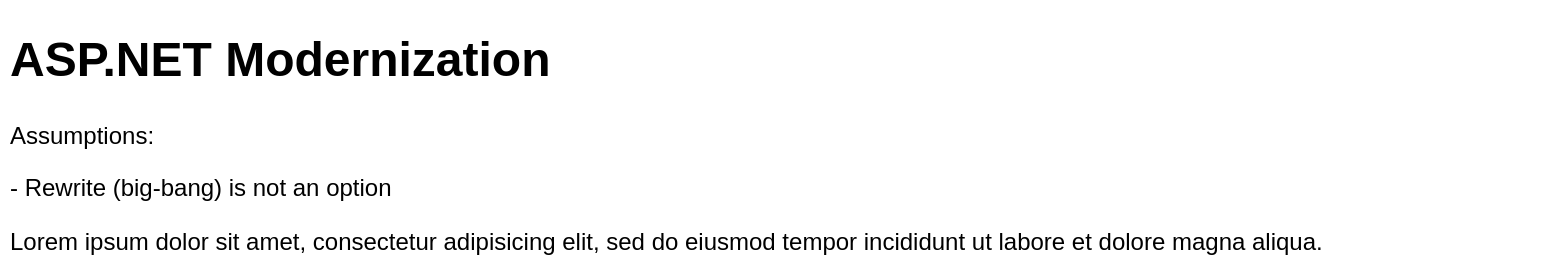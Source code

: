 <mxfile version="14.4.2" type="github" pages="14">
  <diagram id="5_q2be7-I48zJRjlwxsN" name="Assumptions">
    <mxGraphModel dx="868" dy="482" grid="1" gridSize="10" guides="1" tooltips="1" connect="1" arrows="1" fold="1" page="1" pageScale="1" pageWidth="850" pageHeight="1100" math="0" shadow="0">
      <root>
        <mxCell id="CZ1OP2ssZbYdBotJiWS--0" />
        <mxCell id="CZ1OP2ssZbYdBotJiWS--1" parent="CZ1OP2ssZbYdBotJiWS--0" />
        <mxCell id="CZ1OP2ssZbYdBotJiWS--2" value="&lt;h1&gt;ASP.NET Modernization&lt;/h1&gt;&lt;p&gt;Assumptions:&amp;nbsp;&lt;/p&gt;&lt;p&gt;- Rewrite (big-bang) is not an option&amp;nbsp;&lt;/p&gt;&lt;p&gt;Lorem ipsum dolor sit amet, consectetur adipisicing elit, sed do eiusmod tempor incididunt ut labore et dolore magna aliqua.&lt;/p&gt;" style="text;html=1;strokeColor=none;fillColor=none;spacing=5;spacingTop=-20;whiteSpace=wrap;overflow=hidden;rounded=0;" parent="CZ1OP2ssZbYdBotJiWS--1" vertex="1">
          <mxGeometry x="40" y="10" width="780" height="120" as="geometry" />
        </mxCell>
      </root>
    </mxGraphModel>
  </diagram>
  <diagram id="lvWDW3rFzITsmaK6LsOX" name="Transition State">
    <mxGraphModel dx="868" dy="482" grid="1" gridSize="10" guides="1" tooltips="1" connect="1" arrows="1" fold="1" page="1" pageScale="1" pageWidth="850" pageHeight="1100" math="0" shadow="0">
      <root>
        <mxCell id="E8E2uUzIZNj6TESot0rZ-0" />
        <mxCell id="E8E2uUzIZNj6TESot0rZ-1" parent="E8E2uUzIZNj6TESot0rZ-0" />
        <mxCell id="E8E2uUzIZNj6TESot0rZ-30" style="edgeStyle=none;rounded=0;orthogonalLoop=1;jettySize=auto;html=1;exitX=1;exitY=0.5;exitDx=0;exitDy=0;entryX=0;entryY=1;entryDx=0;entryDy=-15;entryPerimeter=0;endArrow=none;endFill=0;fontSize=10;" parent="E8E2uUzIZNj6TESot0rZ-1" source="E8E2uUzIZNj6TESot0rZ-6" target="E8E2uUzIZNj6TESot0rZ-21" edge="1">
          <mxGeometry relative="1" as="geometry" />
        </mxCell>
        <mxCell id="E8E2uUzIZNj6TESot0rZ-31" style="edgeStyle=none;rounded=0;orthogonalLoop=1;jettySize=auto;html=1;entryX=0;entryY=0;entryDx=0;entryDy=39;entryPerimeter=0;endArrow=none;endFill=0;fontSize=10;exitX=1;exitY=0.5;exitDx=0;exitDy=0;" parent="E8E2uUzIZNj6TESot0rZ-1" source="E8E2uUzIZNj6TESot0rZ-6" target="E8E2uUzIZNj6TESot0rZ-22" edge="1">
          <mxGeometry relative="1" as="geometry" />
        </mxCell>
        <mxCell id="E8E2uUzIZNj6TESot0rZ-6" value="APIs" style="rounded=1;whiteSpace=wrap;html=1;fontSize=10;verticalAlign=top;arcSize=7;" parent="E8E2uUzIZNj6TESot0rZ-1" vertex="1">
          <mxGeometry x="483" y="340" width="120" height="180" as="geometry" />
        </mxCell>
        <mxCell id="E8E2uUzIZNj6TESot0rZ-27" style="edgeStyle=none;rounded=0;orthogonalLoop=1;jettySize=auto;html=1;entryX=0;entryY=0.5;entryDx=0;entryDy=0;endArrow=none;endFill=0;fontSize=10;" parent="E8E2uUzIZNj6TESot0rZ-1" source="E8E2uUzIZNj6TESot0rZ-3" target="E8E2uUzIZNj6TESot0rZ-23" edge="1">
          <mxGeometry relative="1" as="geometry" />
        </mxCell>
        <mxCell id="E8E2uUzIZNj6TESot0rZ-3" value="Browser" style="rounded=1;whiteSpace=wrap;html=1;fontSize=10;" parent="E8E2uUzIZNj6TESot0rZ-1" vertex="1">
          <mxGeometry x="173" y="120" width="90" height="60" as="geometry" />
        </mxCell>
        <mxCell id="E8E2uUzIZNj6TESot0rZ-13" style="edgeStyle=orthogonalEdgeStyle;rounded=0;orthogonalLoop=1;jettySize=auto;html=1;entryX=0;entryY=0.5;entryDx=0;entryDy=0;fontSize=10;endArrow=none;endFill=0;" parent="E8E2uUzIZNj6TESot0rZ-1" source="E8E2uUzIZNj6TESot0rZ-4" target="E8E2uUzIZNj6TESot0rZ-5" edge="1">
          <mxGeometry relative="1" as="geometry" />
        </mxCell>
        <mxCell id="E8E2uUzIZNj6TESot0rZ-4" value="Browser&lt;br&gt;Angular/React/Vue&lt;br&gt;SPA" style="rounded=1;whiteSpace=wrap;html=1;fontSize=10;" parent="E8E2uUzIZNj6TESot0rZ-1" vertex="1">
          <mxGeometry x="173" y="398" width="90" height="60" as="geometry" />
        </mxCell>
        <mxCell id="E8E2uUzIZNj6TESot0rZ-14" style="rounded=0;orthogonalLoop=1;jettySize=auto;html=1;entryX=0;entryY=0.5;entryDx=0;entryDy=0;endArrow=none;endFill=0;fontSize=10;exitX=1;exitY=0.5;exitDx=0;exitDy=0;" parent="E8E2uUzIZNj6TESot0rZ-1" source="E8E2uUzIZNj6TESot0rZ-5" target="E8E2uUzIZNj6TESot0rZ-7" edge="1">
          <mxGeometry relative="1" as="geometry" />
        </mxCell>
        <mxCell id="E8E2uUzIZNj6TESot0rZ-15" style="edgeStyle=none;rounded=0;orthogonalLoop=1;jettySize=auto;html=1;entryX=0;entryY=0.5;entryDx=0;entryDy=0;endArrow=none;endFill=0;fontSize=10;exitX=1;exitY=0.5;exitDx=0;exitDy=0;" parent="E8E2uUzIZNj6TESot0rZ-1" source="E8E2uUzIZNj6TESot0rZ-5" target="E8E2uUzIZNj6TESot0rZ-8" edge="1">
          <mxGeometry relative="1" as="geometry" />
        </mxCell>
        <mxCell id="E8E2uUzIZNj6TESot0rZ-16" style="edgeStyle=none;rounded=0;orthogonalLoop=1;jettySize=auto;html=1;endArrow=none;endFill=0;fontSize=10;exitX=1;exitY=0.5;exitDx=0;exitDy=0;" parent="E8E2uUzIZNj6TESot0rZ-1" source="E8E2uUzIZNj6TESot0rZ-5" target="E8E2uUzIZNj6TESot0rZ-9" edge="1">
          <mxGeometry relative="1" as="geometry" />
        </mxCell>
        <mxCell id="E8E2uUzIZNj6TESot0rZ-17" style="edgeStyle=none;rounded=0;orthogonalLoop=1;jettySize=auto;html=1;entryX=0;entryY=0.5;entryDx=0;entryDy=0;endArrow=none;endFill=0;fontSize=10;exitX=1;exitY=0.5;exitDx=0;exitDy=0;" parent="E8E2uUzIZNj6TESot0rZ-1" source="E8E2uUzIZNj6TESot0rZ-5" target="E8E2uUzIZNj6TESot0rZ-10" edge="1">
          <mxGeometry relative="1" as="geometry" />
        </mxCell>
        <mxCell id="E8E2uUzIZNj6TESot0rZ-18" style="edgeStyle=none;rounded=0;orthogonalLoop=1;jettySize=auto;html=1;entryX=0;entryY=0.5;entryDx=0;entryDy=0;endArrow=none;endFill=0;fontSize=10;exitX=1;exitY=0.5;exitDx=0;exitDy=0;" parent="E8E2uUzIZNj6TESot0rZ-1" source="E8E2uUzIZNj6TESot0rZ-5" target="E8E2uUzIZNj6TESot0rZ-11" edge="1">
          <mxGeometry relative="1" as="geometry" />
        </mxCell>
        <mxCell id="E8E2uUzIZNj6TESot0rZ-19" style="edgeStyle=none;rounded=0;orthogonalLoop=1;jettySize=auto;html=1;entryX=0;entryY=0.5;entryDx=0;entryDy=0;endArrow=none;endFill=0;fontSize=10;exitX=1;exitY=0.5;exitDx=0;exitDy=0;" parent="E8E2uUzIZNj6TESot0rZ-1" source="E8E2uUzIZNj6TESot0rZ-5" target="E8E2uUzIZNj6TESot0rZ-12" edge="1">
          <mxGeometry relative="1" as="geometry" />
        </mxCell>
        <mxCell id="E8E2uUzIZNj6TESot0rZ-5" value="API Gateway" style="rounded=1;whiteSpace=wrap;html=1;fontSize=10;" parent="E8E2uUzIZNj6TESot0rZ-1" vertex="1">
          <mxGeometry x="325" y="398" width="90" height="60" as="geometry" />
        </mxCell>
        <mxCell id="E8E2uUzIZNj6TESot0rZ-7" value="Client" style="rounded=0;whiteSpace=wrap;html=1;fontSize=10;" parent="E8E2uUzIZNj6TESot0rZ-1" vertex="1">
          <mxGeometry x="500" y="370" width="90" height="20" as="geometry" />
        </mxCell>
        <mxCell id="E8E2uUzIZNj6TESot0rZ-8" value="Account" style="rounded=0;whiteSpace=wrap;html=1;fontSize=10;" parent="E8E2uUzIZNj6TESot0rZ-1" vertex="1">
          <mxGeometry x="500" y="393" width="90" height="20" as="geometry" />
        </mxCell>
        <mxCell id="E8E2uUzIZNj6TESot0rZ-9" value="Portfolio" style="rounded=0;whiteSpace=wrap;html=1;fontSize=10;" parent="E8E2uUzIZNj6TESot0rZ-1" vertex="1">
          <mxGeometry x="500" y="417" width="90" height="20" as="geometry" />
        </mxCell>
        <mxCell id="E8E2uUzIZNj6TESot0rZ-10" value="Transactions" style="rounded=0;whiteSpace=wrap;html=1;fontSize=10;" parent="E8E2uUzIZNj6TESot0rZ-1" vertex="1">
          <mxGeometry x="500" y="440" width="90" height="20" as="geometry" />
        </mxCell>
        <mxCell id="E8E2uUzIZNj6TESot0rZ-11" value="Benchmarks" style="rounded=0;whiteSpace=wrap;html=1;fontSize=10;" parent="E8E2uUzIZNj6TESot0rZ-1" vertex="1">
          <mxGeometry x="500" y="463" width="90" height="20" as="geometry" />
        </mxCell>
        <mxCell id="E8E2uUzIZNj6TESot0rZ-12" value="Securities" style="rounded=0;whiteSpace=wrap;html=1;fontSize=10;" parent="E8E2uUzIZNj6TESot0rZ-1" vertex="1">
          <mxGeometry x="500" y="487" width="90" height="20" as="geometry" />
        </mxCell>
        <mxCell id="E8E2uUzIZNj6TESot0rZ-20" style="edgeStyle=none;rounded=0;orthogonalLoop=1;jettySize=auto;html=1;exitX=0.5;exitY=1;exitDx=0;exitDy=0;endArrow=none;endFill=0;fontSize=10;" parent="E8E2uUzIZNj6TESot0rZ-1" source="E8E2uUzIZNj6TESot0rZ-3" target="E8E2uUzIZNj6TESot0rZ-3" edge="1">
          <mxGeometry relative="1" as="geometry" />
        </mxCell>
        <mxCell id="E8E2uUzIZNj6TESot0rZ-21" value="MSSQL" style="shape=cylinder3;whiteSpace=wrap;html=1;boundedLbl=1;backgroundOutline=1;size=15;fontSize=10;" parent="E8E2uUzIZNj6TESot0rZ-1" vertex="1">
          <mxGeometry x="725" y="204" width="60" height="62" as="geometry" />
        </mxCell>
        <mxCell id="E8E2uUzIZNj6TESot0rZ-22" value="Oracle" style="shape=cylinder3;whiteSpace=wrap;html=1;boundedLbl=1;backgroundOutline=1;size=15;fontSize=10;" parent="E8E2uUzIZNj6TESot0rZ-1" vertex="1">
          <mxGeometry x="725" y="287" width="60" height="62" as="geometry" />
        </mxCell>
        <mxCell id="E8E2uUzIZNj6TESot0rZ-23" value="ASP.NET Application" style="rounded=1;whiteSpace=wrap;html=1;fontSize=10;verticalAlign=top;arcSize=5;" parent="E8E2uUzIZNj6TESot0rZ-1" vertex="1">
          <mxGeometry x="483" y="80" width="120" height="140" as="geometry" />
        </mxCell>
        <mxCell id="E8E2uUzIZNj6TESot0rZ-24" value="Presentation&amp;nbsp;" style="rounded=0;whiteSpace=wrap;html=1;fontSize=10;" parent="E8E2uUzIZNj6TESot0rZ-1" vertex="1">
          <mxGeometry x="493" y="110" width="100" height="30" as="geometry" />
        </mxCell>
        <mxCell id="E8E2uUzIZNj6TESot0rZ-25" value="Business" style="rounded=0;whiteSpace=wrap;html=1;fontSize=10;" parent="E8E2uUzIZNj6TESot0rZ-1" vertex="1">
          <mxGeometry x="493" y="145" width="100" height="30" as="geometry" />
        </mxCell>
        <mxCell id="E8E2uUzIZNj6TESot0rZ-28" style="edgeStyle=none;rounded=0;orthogonalLoop=1;jettySize=auto;html=1;exitX=1;exitY=0.5;exitDx=0;exitDy=0;entryX=0;entryY=0.5;entryDx=0;entryDy=0;entryPerimeter=0;endArrow=none;endFill=0;fontSize=10;" parent="E8E2uUzIZNj6TESot0rZ-1" source="E8E2uUzIZNj6TESot0rZ-26" target="E8E2uUzIZNj6TESot0rZ-21" edge="1">
          <mxGeometry relative="1" as="geometry" />
        </mxCell>
        <mxCell id="E8E2uUzIZNj6TESot0rZ-29" style="edgeStyle=none;rounded=0;orthogonalLoop=1;jettySize=auto;html=1;entryX=0;entryY=0.5;entryDx=0;entryDy=0;entryPerimeter=0;endArrow=none;endFill=0;fontSize=10;exitX=1;exitY=0.5;exitDx=0;exitDy=0;" parent="E8E2uUzIZNj6TESot0rZ-1" source="E8E2uUzIZNj6TESot0rZ-26" target="E8E2uUzIZNj6TESot0rZ-22" edge="1">
          <mxGeometry relative="1" as="geometry" />
        </mxCell>
        <mxCell id="E8E2uUzIZNj6TESot0rZ-26" value="Database Access" style="rounded=0;whiteSpace=wrap;html=1;fontSize=10;" parent="E8E2uUzIZNj6TESot0rZ-1" vertex="1">
          <mxGeometry x="493" y="180" width="100" height="30" as="geometry" />
        </mxCell>
        <mxCell id="E8E2uUzIZNj6TESot0rZ-32" value="" style="endArrow=none;html=1;fontSize=10;strokeWidth=3;" parent="E8E2uUzIZNj6TESot0rZ-1" edge="1">
          <mxGeometry width="50" height="50" relative="1" as="geometry">
            <mxPoint x="172" y="279" as="sourcePoint" />
            <mxPoint x="602" y="279" as="targetPoint" />
          </mxGeometry>
        </mxCell>
        <mxCell id="E8E2uUzIZNj6TESot0rZ-33" value="&lt;b&gt;&lt;font style=&quot;font-size: 12px&quot;&gt;Legacy&lt;/font&gt;&lt;/b&gt;" style="text;html=1;strokeColor=#666666;fillColor=#f5f5f5;align=center;verticalAlign=middle;whiteSpace=wrap;rounded=0;fontSize=10;fontStyle=2;fontColor=#333333;" parent="E8E2uUzIZNj6TESot0rZ-1" vertex="1">
          <mxGeometry x="172" y="250" width="70" height="20" as="geometry" />
        </mxCell>
        <mxCell id="E8E2uUzIZNj6TESot0rZ-34" value="&lt;b&gt;&lt;font style=&quot;font-size: 12px&quot;&gt;Next-gen&lt;/font&gt;&lt;/b&gt;" style="text;html=1;strokeColor=#666666;fillColor=#f5f5f5;align=center;verticalAlign=middle;whiteSpace=wrap;rounded=0;fontSize=10;fontStyle=2;fontColor=#333333;" parent="E8E2uUzIZNj6TESot0rZ-1" vertex="1">
          <mxGeometry x="172" y="290" width="70" height="20" as="geometry" />
        </mxCell>
        <mxCell id="E8E2uUzIZNj6TESot0rZ-36" style="edgeStyle=none;rounded=0;orthogonalLoop=1;jettySize=auto;html=1;entryX=0;entryY=0.5;entryDx=0;entryDy=0;endArrow=none;endFill=0;strokeWidth=1;fontSize=10;exitX=1;exitY=0.333;exitDx=0;exitDy=0;exitPerimeter=0;" parent="E8E2uUzIZNj6TESot0rZ-1" source="E8E2uUzIZNj6TESot0rZ-35" target="E8E2uUzIZNj6TESot0rZ-3" edge="1">
          <mxGeometry relative="1" as="geometry">
            <mxPoint x="22" y="280" as="sourcePoint" />
          </mxGeometry>
        </mxCell>
        <mxCell id="E8E2uUzIZNj6TESot0rZ-37" style="edgeStyle=none;rounded=0;orthogonalLoop=1;jettySize=auto;html=1;entryX=0;entryY=0.5;entryDx=0;entryDy=0;endArrow=none;endFill=0;strokeWidth=1;fontSize=10;exitX=1;exitY=0.333;exitDx=0;exitDy=0;exitPerimeter=0;" parent="E8E2uUzIZNj6TESot0rZ-1" source="E8E2uUzIZNj6TESot0rZ-35" target="E8E2uUzIZNj6TESot0rZ-4" edge="1">
          <mxGeometry relative="1" as="geometry">
            <mxPoint x="22" y="280" as="sourcePoint" />
          </mxGeometry>
        </mxCell>
        <mxCell id="E8E2uUzIZNj6TESot0rZ-35" value="End-user" style="shape=umlActor;verticalLabelPosition=bottom;verticalAlign=top;html=1;outlineConnect=0;fontSize=10;align=center;" parent="E8E2uUzIZNj6TESot0rZ-1" vertex="1">
          <mxGeometry x="70" y="259" width="30" height="60" as="geometry" />
        </mxCell>
        <mxCell id="E8E2uUzIZNj6TESot0rZ-40" value="&lt;b style=&quot;font-size: 9px&quot;&gt;&lt;font style=&quot;font-size: 9px&quot;&gt;MEAN, MERN, MEVN&lt;br&gt;Front-end and Back-end Framework&lt;br&gt;&lt;/font&gt;&lt;/b&gt;" style="text;html=1;strokeColor=#d6b656;fillColor=#fff2cc;align=center;verticalAlign=middle;whiteSpace=wrap;rounded=0;fontSize=9;fontStyle=2;" parent="E8E2uUzIZNj6TESot0rZ-1" vertex="1">
          <mxGeometry x="172" y="488" width="169" height="30" as="geometry" />
        </mxCell>
      </root>
    </mxGraphModel>
  </diagram>
  <diagram name="Target State" id="V9jOOG6ZWp_fnIZ91cdk">
    <mxGraphModel dx="868" dy="482" grid="1" gridSize="10" guides="1" tooltips="1" connect="1" arrows="1" fold="1" page="1" pageScale="1" pageWidth="850" pageHeight="1100" math="0" shadow="0">
      <root>
        <mxCell id="WKY3R2WfsAf2Li8Q5V7j-0" />
        <mxCell id="WKY3R2WfsAf2Li8Q5V7j-1" parent="WKY3R2WfsAf2Li8Q5V7j-0" />
        <mxCell id="WKY3R2WfsAf2Li8Q5V7j-2" style="edgeStyle=none;rounded=0;orthogonalLoop=1;jettySize=auto;html=1;exitX=1;exitY=0.5;exitDx=0;exitDy=0;entryX=0;entryY=1;entryDx=0;entryDy=-15;entryPerimeter=0;endArrow=none;endFill=0;fontSize=10;" parent="WKY3R2WfsAf2Li8Q5V7j-1" source="WKY3R2WfsAf2Li8Q5V7j-4" target="WKY3R2WfsAf2Li8Q5V7j-23" edge="1">
          <mxGeometry relative="1" as="geometry" />
        </mxCell>
        <mxCell id="WKY3R2WfsAf2Li8Q5V7j-3" style="edgeStyle=none;rounded=0;orthogonalLoop=1;jettySize=auto;html=1;entryX=0;entryY=0;entryDx=0;entryDy=39;entryPerimeter=0;endArrow=none;endFill=0;fontSize=10;exitX=1;exitY=0.5;exitDx=0;exitDy=0;" parent="WKY3R2WfsAf2Li8Q5V7j-1" source="WKY3R2WfsAf2Li8Q5V7j-4" target="WKY3R2WfsAf2Li8Q5V7j-24" edge="1">
          <mxGeometry relative="1" as="geometry" />
        </mxCell>
        <mxCell id="WKY3R2WfsAf2Li8Q5V7j-4" value="APIs" style="rounded=1;whiteSpace=wrap;html=1;fontSize=10;verticalAlign=top;arcSize=7;" parent="WKY3R2WfsAf2Li8Q5V7j-1" vertex="1">
          <mxGeometry x="483" y="340" width="120" height="180" as="geometry" />
        </mxCell>
        <mxCell id="WKY3R2WfsAf2Li8Q5V7j-5" style="edgeStyle=none;rounded=0;orthogonalLoop=1;jettySize=auto;html=1;entryX=0;entryY=0.5;entryDx=0;entryDy=0;endArrow=none;endFill=0;fontSize=10;" parent="WKY3R2WfsAf2Li8Q5V7j-1" source="WKY3R2WfsAf2Li8Q5V7j-6" target="WKY3R2WfsAf2Li8Q5V7j-25" edge="1">
          <mxGeometry relative="1" as="geometry" />
        </mxCell>
        <mxCell id="WKY3R2WfsAf2Li8Q5V7j-6" value="Browser" style="rounded=1;whiteSpace=wrap;html=1;fontSize=10;" parent="WKY3R2WfsAf2Li8Q5V7j-1" vertex="1">
          <mxGeometry x="173" y="120" width="90" height="60" as="geometry" />
        </mxCell>
        <mxCell id="WKY3R2WfsAf2Li8Q5V7j-7" style="edgeStyle=orthogonalEdgeStyle;rounded=0;orthogonalLoop=1;jettySize=auto;html=1;entryX=0;entryY=0.5;entryDx=0;entryDy=0;fontSize=10;endArrow=none;endFill=0;" parent="WKY3R2WfsAf2Li8Q5V7j-1" source="WKY3R2WfsAf2Li8Q5V7j-8" target="WKY3R2WfsAf2Li8Q5V7j-15" edge="1">
          <mxGeometry relative="1" as="geometry" />
        </mxCell>
        <mxCell id="WKY3R2WfsAf2Li8Q5V7j-8" value="Browser&lt;br&gt;Angular/React/Vue&lt;br&gt;SPA" style="rounded=1;whiteSpace=wrap;html=1;fontSize=10;" parent="WKY3R2WfsAf2Li8Q5V7j-1" vertex="1">
          <mxGeometry x="173" y="398" width="90" height="60" as="geometry" />
        </mxCell>
        <mxCell id="WKY3R2WfsAf2Li8Q5V7j-9" style="rounded=0;orthogonalLoop=1;jettySize=auto;html=1;entryX=0;entryY=0.5;entryDx=0;entryDy=0;endArrow=none;endFill=0;fontSize=10;exitX=1;exitY=0.5;exitDx=0;exitDy=0;" parent="WKY3R2WfsAf2Li8Q5V7j-1" source="WKY3R2WfsAf2Li8Q5V7j-15" target="WKY3R2WfsAf2Li8Q5V7j-16" edge="1">
          <mxGeometry relative="1" as="geometry" />
        </mxCell>
        <mxCell id="WKY3R2WfsAf2Li8Q5V7j-10" style="edgeStyle=none;rounded=0;orthogonalLoop=1;jettySize=auto;html=1;entryX=0;entryY=0.5;entryDx=0;entryDy=0;endArrow=none;endFill=0;fontSize=10;exitX=1;exitY=0.5;exitDx=0;exitDy=0;" parent="WKY3R2WfsAf2Li8Q5V7j-1" source="WKY3R2WfsAf2Li8Q5V7j-15" target="WKY3R2WfsAf2Li8Q5V7j-17" edge="1">
          <mxGeometry relative="1" as="geometry" />
        </mxCell>
        <mxCell id="WKY3R2WfsAf2Li8Q5V7j-11" style="edgeStyle=none;rounded=0;orthogonalLoop=1;jettySize=auto;html=1;endArrow=none;endFill=0;fontSize=10;exitX=1;exitY=0.5;exitDx=0;exitDy=0;" parent="WKY3R2WfsAf2Li8Q5V7j-1" source="WKY3R2WfsAf2Li8Q5V7j-15" target="WKY3R2WfsAf2Li8Q5V7j-18" edge="1">
          <mxGeometry relative="1" as="geometry" />
        </mxCell>
        <mxCell id="WKY3R2WfsAf2Li8Q5V7j-12" style="edgeStyle=none;rounded=0;orthogonalLoop=1;jettySize=auto;html=1;entryX=0;entryY=0.5;entryDx=0;entryDy=0;endArrow=none;endFill=0;fontSize=10;exitX=1;exitY=0.5;exitDx=0;exitDy=0;" parent="WKY3R2WfsAf2Li8Q5V7j-1" source="WKY3R2WfsAf2Li8Q5V7j-15" target="WKY3R2WfsAf2Li8Q5V7j-19" edge="1">
          <mxGeometry relative="1" as="geometry" />
        </mxCell>
        <mxCell id="WKY3R2WfsAf2Li8Q5V7j-13" style="edgeStyle=none;rounded=0;orthogonalLoop=1;jettySize=auto;html=1;entryX=0;entryY=0.5;entryDx=0;entryDy=0;endArrow=none;endFill=0;fontSize=10;exitX=1;exitY=0.5;exitDx=0;exitDy=0;" parent="WKY3R2WfsAf2Li8Q5V7j-1" source="WKY3R2WfsAf2Li8Q5V7j-15" target="WKY3R2WfsAf2Li8Q5V7j-20" edge="1">
          <mxGeometry relative="1" as="geometry" />
        </mxCell>
        <mxCell id="WKY3R2WfsAf2Li8Q5V7j-14" style="edgeStyle=none;rounded=0;orthogonalLoop=1;jettySize=auto;html=1;entryX=0;entryY=0.5;entryDx=0;entryDy=0;endArrow=none;endFill=0;fontSize=10;exitX=1;exitY=0.5;exitDx=0;exitDy=0;" parent="WKY3R2WfsAf2Li8Q5V7j-1" source="WKY3R2WfsAf2Li8Q5V7j-15" target="WKY3R2WfsAf2Li8Q5V7j-21" edge="1">
          <mxGeometry relative="1" as="geometry" />
        </mxCell>
        <mxCell id="WKY3R2WfsAf2Li8Q5V7j-15" value="API Gateway" style="rounded=1;whiteSpace=wrap;html=1;fontSize=10;" parent="WKY3R2WfsAf2Li8Q5V7j-1" vertex="1">
          <mxGeometry x="325" y="398" width="90" height="60" as="geometry" />
        </mxCell>
        <mxCell id="WKY3R2WfsAf2Li8Q5V7j-16" value="Client" style="rounded=0;whiteSpace=wrap;html=1;fontSize=10;" parent="WKY3R2WfsAf2Li8Q5V7j-1" vertex="1">
          <mxGeometry x="500" y="370" width="90" height="20" as="geometry" />
        </mxCell>
        <mxCell id="WKY3R2WfsAf2Li8Q5V7j-17" value="Account" style="rounded=0;whiteSpace=wrap;html=1;fontSize=10;" parent="WKY3R2WfsAf2Li8Q5V7j-1" vertex="1">
          <mxGeometry x="500" y="393" width="90" height="20" as="geometry" />
        </mxCell>
        <mxCell id="WKY3R2WfsAf2Li8Q5V7j-18" value="Portfolio" style="rounded=0;whiteSpace=wrap;html=1;fontSize=10;" parent="WKY3R2WfsAf2Li8Q5V7j-1" vertex="1">
          <mxGeometry x="500" y="417" width="90" height="20" as="geometry" />
        </mxCell>
        <mxCell id="WKY3R2WfsAf2Li8Q5V7j-19" value="Transactions" style="rounded=0;whiteSpace=wrap;html=1;fontSize=10;" parent="WKY3R2WfsAf2Li8Q5V7j-1" vertex="1">
          <mxGeometry x="500" y="440" width="90" height="20" as="geometry" />
        </mxCell>
        <mxCell id="WKY3R2WfsAf2Li8Q5V7j-20" value="Benchmarks" style="rounded=0;whiteSpace=wrap;html=1;fontSize=10;" parent="WKY3R2WfsAf2Li8Q5V7j-1" vertex="1">
          <mxGeometry x="500" y="463" width="90" height="20" as="geometry" />
        </mxCell>
        <mxCell id="WKY3R2WfsAf2Li8Q5V7j-21" value="Securities" style="rounded=0;whiteSpace=wrap;html=1;fontSize=10;" parent="WKY3R2WfsAf2Li8Q5V7j-1" vertex="1">
          <mxGeometry x="500" y="487" width="90" height="20" as="geometry" />
        </mxCell>
        <mxCell id="WKY3R2WfsAf2Li8Q5V7j-22" style="edgeStyle=none;rounded=0;orthogonalLoop=1;jettySize=auto;html=1;exitX=0.5;exitY=1;exitDx=0;exitDy=0;endArrow=none;endFill=0;fontSize=10;" parent="WKY3R2WfsAf2Li8Q5V7j-1" source="WKY3R2WfsAf2Li8Q5V7j-6" target="WKY3R2WfsAf2Li8Q5V7j-6" edge="1">
          <mxGeometry relative="1" as="geometry" />
        </mxCell>
        <mxCell id="WKY3R2WfsAf2Li8Q5V7j-23" value="MSSQL" style="shape=cylinder3;whiteSpace=wrap;html=1;boundedLbl=1;backgroundOutline=1;size=15;fontSize=10;" parent="WKY3R2WfsAf2Li8Q5V7j-1" vertex="1">
          <mxGeometry x="725" y="204" width="60" height="62" as="geometry" />
        </mxCell>
        <mxCell id="WKY3R2WfsAf2Li8Q5V7j-24" value="Oracle" style="shape=cylinder3;whiteSpace=wrap;html=1;boundedLbl=1;backgroundOutline=1;size=15;fontSize=10;" parent="WKY3R2WfsAf2Li8Q5V7j-1" vertex="1">
          <mxGeometry x="725" y="287" width="60" height="62" as="geometry" />
        </mxCell>
        <mxCell id="WKY3R2WfsAf2Li8Q5V7j-25" value="ASP.NET Application" style="rounded=1;whiteSpace=wrap;html=1;fontSize=10;verticalAlign=top;arcSize=5;" parent="WKY3R2WfsAf2Li8Q5V7j-1" vertex="1">
          <mxGeometry x="483" y="80" width="120" height="140" as="geometry" />
        </mxCell>
        <mxCell id="WKY3R2WfsAf2Li8Q5V7j-26" value="Presentation&amp;nbsp;" style="rounded=0;whiteSpace=wrap;html=1;fontSize=10;" parent="WKY3R2WfsAf2Li8Q5V7j-1" vertex="1">
          <mxGeometry x="493" y="110" width="100" height="30" as="geometry" />
        </mxCell>
        <mxCell id="WKY3R2WfsAf2Li8Q5V7j-27" value="Business" style="rounded=0;whiteSpace=wrap;html=1;fontSize=10;" parent="WKY3R2WfsAf2Li8Q5V7j-1" vertex="1">
          <mxGeometry x="493" y="145" width="100" height="30" as="geometry" />
        </mxCell>
        <mxCell id="WKY3R2WfsAf2Li8Q5V7j-28" style="edgeStyle=none;rounded=0;orthogonalLoop=1;jettySize=auto;html=1;exitX=1;exitY=0.5;exitDx=0;exitDy=0;entryX=0;entryY=0.5;entryDx=0;entryDy=0;entryPerimeter=0;endArrow=none;endFill=0;fontSize=10;" parent="WKY3R2WfsAf2Li8Q5V7j-1" source="WKY3R2WfsAf2Li8Q5V7j-30" target="WKY3R2WfsAf2Li8Q5V7j-23" edge="1">
          <mxGeometry relative="1" as="geometry" />
        </mxCell>
        <mxCell id="WKY3R2WfsAf2Li8Q5V7j-29" style="edgeStyle=none;rounded=0;orthogonalLoop=1;jettySize=auto;html=1;entryX=0;entryY=0.5;entryDx=0;entryDy=0;entryPerimeter=0;endArrow=none;endFill=0;fontSize=10;exitX=1;exitY=0.5;exitDx=0;exitDy=0;" parent="WKY3R2WfsAf2Li8Q5V7j-1" source="WKY3R2WfsAf2Li8Q5V7j-30" target="WKY3R2WfsAf2Li8Q5V7j-24" edge="1">
          <mxGeometry relative="1" as="geometry" />
        </mxCell>
        <mxCell id="WKY3R2WfsAf2Li8Q5V7j-30" value="Database Access" style="rounded=0;whiteSpace=wrap;html=1;fontSize=10;" parent="WKY3R2WfsAf2Li8Q5V7j-1" vertex="1">
          <mxGeometry x="493" y="180" width="100" height="30" as="geometry" />
        </mxCell>
        <mxCell id="WKY3R2WfsAf2Li8Q5V7j-31" value="" style="endArrow=none;html=1;fontSize=10;strokeWidth=3;" parent="WKY3R2WfsAf2Li8Q5V7j-1" edge="1">
          <mxGeometry width="50" height="50" relative="1" as="geometry">
            <mxPoint x="172" y="279" as="sourcePoint" />
            <mxPoint x="602" y="279" as="targetPoint" />
          </mxGeometry>
        </mxCell>
        <mxCell id="WKY3R2WfsAf2Li8Q5V7j-32" value="&lt;b&gt;&lt;font style=&quot;font-size: 12px&quot;&gt;Legacy&lt;/font&gt;&lt;/b&gt;" style="text;html=1;strokeColor=#666666;fillColor=#f5f5f5;align=center;verticalAlign=middle;whiteSpace=wrap;rounded=0;fontSize=10;fontStyle=2;fontColor=#333333;" parent="WKY3R2WfsAf2Li8Q5V7j-1" vertex="1">
          <mxGeometry x="172" y="250" width="70" height="20" as="geometry" />
        </mxCell>
        <mxCell id="WKY3R2WfsAf2Li8Q5V7j-33" value="&lt;b&gt;&lt;font style=&quot;font-size: 12px&quot;&gt;Next-gen&lt;/font&gt;&lt;/b&gt;" style="text;html=1;strokeColor=#666666;fillColor=#f5f5f5;align=center;verticalAlign=middle;whiteSpace=wrap;rounded=0;fontSize=10;fontStyle=2;fontColor=#333333;" parent="WKY3R2WfsAf2Li8Q5V7j-1" vertex="1">
          <mxGeometry x="172" y="290" width="70" height="20" as="geometry" />
        </mxCell>
        <mxCell id="WKY3R2WfsAf2Li8Q5V7j-34" style="edgeStyle=none;rounded=0;orthogonalLoop=1;jettySize=auto;html=1;entryX=0;entryY=0.5;entryDx=0;entryDy=0;endArrow=none;endFill=0;strokeWidth=1;fontSize=10;exitX=1;exitY=0.333;exitDx=0;exitDy=0;exitPerimeter=0;" parent="WKY3R2WfsAf2Li8Q5V7j-1" source="WKY3R2WfsAf2Li8Q5V7j-36" target="WKY3R2WfsAf2Li8Q5V7j-6" edge="1">
          <mxGeometry relative="1" as="geometry">
            <mxPoint x="22" y="280" as="sourcePoint" />
          </mxGeometry>
        </mxCell>
        <mxCell id="WKY3R2WfsAf2Li8Q5V7j-35" style="edgeStyle=none;rounded=0;orthogonalLoop=1;jettySize=auto;html=1;entryX=0;entryY=0.5;entryDx=0;entryDy=0;endArrow=none;endFill=0;strokeWidth=1;fontSize=10;exitX=1;exitY=0.333;exitDx=0;exitDy=0;exitPerimeter=0;" parent="WKY3R2WfsAf2Li8Q5V7j-1" source="WKY3R2WfsAf2Li8Q5V7j-36" target="WKY3R2WfsAf2Li8Q5V7j-8" edge="1">
          <mxGeometry relative="1" as="geometry">
            <mxPoint x="22" y="280" as="sourcePoint" />
          </mxGeometry>
        </mxCell>
        <mxCell id="WKY3R2WfsAf2Li8Q5V7j-36" value="End-user" style="shape=umlActor;verticalLabelPosition=bottom;verticalAlign=top;html=1;outlineConnect=0;fontSize=10;align=center;" parent="WKY3R2WfsAf2Li8Q5V7j-1" vertex="1">
          <mxGeometry x="70" y="259" width="30" height="60" as="geometry" />
        </mxCell>
        <mxCell id="WKY3R2WfsAf2Li8Q5V7j-37" value="&lt;b style=&quot;font-size: 9px&quot;&gt;&lt;font style=&quot;font-size: 9px&quot;&gt;MEAN, MERN, MEVN&lt;br&gt;Front-end and Back-end Framework&lt;br&gt;&lt;/font&gt;&lt;/b&gt;" style="text;html=1;strokeColor=#d6b656;fillColor=#fff2cc;align=center;verticalAlign=middle;whiteSpace=wrap;rounded=0;fontSize=9;fontStyle=2;" parent="WKY3R2WfsAf2Li8Q5V7j-1" vertex="1">
          <mxGeometry x="172" y="488" width="169" height="30" as="geometry" />
        </mxCell>
      </root>
    </mxGraphModel>
  </diagram>
  <diagram id="dghS-n5DWlaMNoxzlUEj" name="Option 1">
    <mxGraphModel dx="868" dy="482" grid="1" gridSize="10" guides="1" tooltips="1" connect="1" arrows="1" fold="1" page="1" pageScale="1" pageWidth="850" pageHeight="1100" math="0" shadow="0">
      <root>
        <mxCell id="EN686SisyviVrp1l4_1H-0" />
        <mxCell id="EN686SisyviVrp1l4_1H-1" parent="EN686SisyviVrp1l4_1H-0" />
        <mxCell id="EN686SisyviVrp1l4_1H-2" value="DynamoDB&lt;br style=&quot;font-size: 10px&quot;&gt;Serverless" style="outlineConnect=0;dashed=0;verticalLabelPosition=bottom;verticalAlign=top;align=center;html=1;shape=mxgraph.aws3.dynamo_db;fillColor=#2E73B8;gradientColor=none;rounded=0;sketch=0;strokeColor=#E07A5F;fontColor=#393C56;fontSize=10;" parent="EN686SisyviVrp1l4_1H-1" vertex="1">
          <mxGeometry x="600" y="384" width="76" height="81" as="geometry" />
        </mxCell>
        <mxCell id="sG1az-TuxcEQGHFf2TwW-10" style="edgeStyle=orthogonalEdgeStyle;rounded=0;orthogonalLoop=1;jettySize=auto;html=1;endArrow=classic;endFill=1;strokeWidth=1;fontSize=10;exitX=0.5;exitY=1;exitDx=0;exitDy=0;" parent="EN686SisyviVrp1l4_1H-1" source="sG1az-TuxcEQGHFf2TwW-1" edge="1">
          <mxGeometry relative="1" as="geometry">
            <mxPoint x="270" y="430" as="targetPoint" />
            <Array as="points">
              <mxPoint x="118" y="430" />
            </Array>
          </mxGeometry>
        </mxCell>
        <mxCell id="sG1az-TuxcEQGHFf2TwW-1" value="Web Browser" style="shape=image;html=1;verticalAlign=top;verticalLabelPosition=bottom;labelBackgroundColor=#ffffff;imageAspect=0;aspect=fixed;image=https://cdn4.iconfinder.com/data/icons/logos-and-brands/512/21_Angular_logo_logos-128.png;fontSize=9;align=center;" parent="EN686SisyviVrp1l4_1H-1" vertex="1">
          <mxGeometry x="80" y="280" width="76" height="76" as="geometry" />
        </mxCell>
        <mxCell id="sG1az-TuxcEQGHFf2TwW-12" style="edgeStyle=orthogonalEdgeStyle;rounded=0;orthogonalLoop=1;jettySize=auto;html=1;entryX=0;entryY=0.5;entryDx=0;entryDy=0;entryPerimeter=0;endArrow=classic;endFill=1;strokeWidth=1;fontSize=10;" parent="EN686SisyviVrp1l4_1H-1" source="sG1az-TuxcEQGHFf2TwW-4" target="sG1az-TuxcEQGHFf2TwW-11" edge="1">
          <mxGeometry relative="1" as="geometry" />
        </mxCell>
        <mxCell id="sG1az-TuxcEQGHFf2TwW-4" value="AWS API &lt;br&gt;Gateway" style="outlineConnect=0;dashed=0;verticalLabelPosition=bottom;verticalAlign=top;align=center;html=1;shape=mxgraph.aws3.api_gateway;fillColor=#D9A741;gradientColor=none;fontSize=9;" parent="EN686SisyviVrp1l4_1H-1" vertex="1">
          <mxGeometry x="280" y="378" width="76.5" height="93" as="geometry" />
        </mxCell>
        <mxCell id="sG1az-TuxcEQGHFf2TwW-8" style="edgeStyle=orthogonalEdgeStyle;rounded=0;orthogonalLoop=1;jettySize=auto;html=1;entryX=0.5;entryY=0;entryDx=0;entryDy=0;endArrow=classic;endFill=1;strokeWidth=1;fontSize=10;" parent="EN686SisyviVrp1l4_1H-1" source="sG1az-TuxcEQGHFf2TwW-5" target="sG1az-TuxcEQGHFf2TwW-1" edge="1">
          <mxGeometry relative="1" as="geometry" />
        </mxCell>
        <mxCell id="sG1az-TuxcEQGHFf2TwW-5" value="AWS S3" style="outlineConnect=0;dashed=0;verticalLabelPosition=bottom;verticalAlign=top;align=center;html=1;shape=mxgraph.aws3.s3;fillColor=#E05243;gradientColor=none;fontSize=9;" parent="EN686SisyviVrp1l4_1H-1" vertex="1">
          <mxGeometry x="440" y="152" width="76.5" height="93" as="geometry" />
        </mxCell>
        <mxCell id="sG1az-TuxcEQGHFf2TwW-9" value="HTML, CSS, JavaScript, etc." style="text;html=1;strokeColor=#666666;fillColor=#f5f5f5;align=center;verticalAlign=middle;whiteSpace=wrap;rounded=0;fontSize=10;fontColor=#333333;" parent="EN686SisyviVrp1l4_1H-1" vertex="1">
          <mxGeometry x="170" y="172" width="230" height="20" as="geometry" />
        </mxCell>
        <mxCell id="sG1az-TuxcEQGHFf2TwW-13" style="edgeStyle=orthogonalEdgeStyle;rounded=0;orthogonalLoop=1;jettySize=auto;html=1;exitX=1;exitY=0.5;exitDx=0;exitDy=0;exitPerimeter=0;entryX=0;entryY=0.5;entryDx=0;entryDy=0;entryPerimeter=0;endArrow=classic;endFill=1;strokeWidth=1;fontSize=10;" parent="EN686SisyviVrp1l4_1H-1" source="sG1az-TuxcEQGHFf2TwW-11" target="EN686SisyviVrp1l4_1H-2" edge="1">
          <mxGeometry relative="1" as="geometry" />
        </mxCell>
        <mxCell id="sG1az-TuxcEQGHFf2TwW-11" value="AWS Lambda&lt;br&gt;Serverless" style="outlineConnect=0;dashed=0;verticalLabelPosition=bottom;verticalAlign=top;align=center;html=1;shape=mxgraph.aws3.lambda;fillColor=#F58534;gradientColor=none;fontSize=10;" parent="EN686SisyviVrp1l4_1H-1" vertex="1">
          <mxGeometry x="440" y="378" width="76.5" height="93" as="geometry" />
        </mxCell>
        <mxCell id="sG1az-TuxcEQGHFf2TwW-14" value="Dynamic API Calls&lt;br&gt;Over HTTP" style="text;html=1;strokeColor=#666666;fillColor=#f5f5f5;align=center;verticalAlign=middle;whiteSpace=wrap;rounded=0;fontSize=10;fontColor=#333333;" parent="EN686SisyviVrp1l4_1H-1" vertex="1">
          <mxGeometry x="120" y="438" width="120" height="40" as="geometry" />
        </mxCell>
      </root>
    </mxGraphModel>
  </diagram>
  <diagram name="SPA" id="bxmaHJShx13XXnc8q185">
    <mxGraphModel dx="868" dy="482" grid="1" gridSize="10" guides="1" tooltips="1" connect="1" arrows="1" fold="1" page="1" pageScale="1" pageWidth="850" pageHeight="1100" math="0" shadow="0">
      <root>
        <mxCell id="LdJ4H7tqPmYOzZfuEYy7-0" />
        <mxCell id="LdJ4H7tqPmYOzZfuEYy7-1" parent="LdJ4H7tqPmYOzZfuEYy7-0" />
        <mxCell id="V_9Qe_JwBgjpZdSk1v6R-7" value="Single Page Application" style="rounded=0;whiteSpace=wrap;html=1;fontSize=10;align=center;verticalAlign=top;fillColor=#f5f5f5;strokeColor=#666666;fontColor=#333333;fontStyle=1" parent="LdJ4H7tqPmYOzZfuEYy7-1" vertex="1">
          <mxGeometry x="40" y="40" width="340" height="340" as="geometry" />
        </mxCell>
        <mxCell id="V_9Qe_JwBgjpZdSk1v6R-0" value="Search" style="rounded=1;whiteSpace=wrap;html=1;fontSize=10;align=center;arcSize=10;strokeWidth=2;strokeColor=#FF0000;" parent="LdJ4H7tqPmYOzZfuEYy7-1" vertex="1">
          <mxGeometry x="50" y="130" width="320" height="47" as="geometry" />
        </mxCell>
        <mxCell id="V_9Qe_JwBgjpZdSk1v6R-1" value="Left Nav" style="rounded=1;whiteSpace=wrap;html=1;fontSize=10;align=center;arcSize=7;strokeWidth=2;strokeColor=#FF0000;" parent="LdJ4H7tqPmYOzZfuEYy7-1" vertex="1">
          <mxGeometry x="50" y="180" width="120" height="140" as="geometry" />
        </mxCell>
        <mxCell id="V_9Qe_JwBgjpZdSk1v6R-3" value="Banner" style="rounded=1;whiteSpace=wrap;html=1;fontSize=10;align=center;arcSize=10;strokeColor=#FF0000;strokeWidth=2;" parent="LdJ4H7tqPmYOzZfuEYy7-1" vertex="1">
          <mxGeometry x="50" y="80" width="320" height="47" as="geometry" />
        </mxCell>
        <mxCell id="V_9Qe_JwBgjpZdSk1v6R-5" value="Body" style="rounded=1;whiteSpace=wrap;html=1;fontSize=10;align=center;arcSize=7;strokeWidth=2;strokeColor=#FF0000;" parent="LdJ4H7tqPmYOzZfuEYy7-1" vertex="1">
          <mxGeometry x="174" y="180" width="196" height="140" as="geometry" />
        </mxCell>
        <mxCell id="V_9Qe_JwBgjpZdSk1v6R-6" value="Page Footer" style="rounded=1;whiteSpace=wrap;html=1;fontSize=10;align=center;arcSize=10;strokeWidth=2;strokeColor=#FF0000;" parent="LdJ4H7tqPmYOzZfuEYy7-1" vertex="1">
          <mxGeometry x="50" y="323" width="320" height="47" as="geometry" />
        </mxCell>
        <mxCell id="V_9Qe_JwBgjpZdSk1v6R-10" style="edgeStyle=orthogonalEdgeStyle;rounded=0;orthogonalLoop=1;jettySize=auto;html=1;entryX=1;entryY=0.5;entryDx=0;entryDy=0;endArrow=classic;endFill=1;strokeWidth=1;fontSize=10;" parent="LdJ4H7tqPmYOzZfuEYy7-1" source="V_9Qe_JwBgjpZdSk1v6R-8" target="V_9Qe_JwBgjpZdSk1v6R-3" edge="1">
          <mxGeometry relative="1" as="geometry" />
        </mxCell>
        <mxCell id="V_9Qe_JwBgjpZdSk1v6R-8" value="Servvice" style="rounded=1;whiteSpace=wrap;html=1;strokeWidth=2;fontSize=10;align=center;" parent="LdJ4H7tqPmYOzZfuEYy7-1" vertex="1">
          <mxGeometry x="506" y="83" width="120" height="40" as="geometry" />
        </mxCell>
        <mxCell id="V_9Qe_JwBgjpZdSk1v6R-12" style="edgeStyle=orthogonalEdgeStyle;rounded=0;orthogonalLoop=1;jettySize=auto;html=1;endArrow=classic;endFill=1;strokeWidth=1;fontSize=10;" parent="LdJ4H7tqPmYOzZfuEYy7-1" source="V_9Qe_JwBgjpZdSk1v6R-11" target="V_9Qe_JwBgjpZdSk1v6R-0" edge="1">
          <mxGeometry relative="1" as="geometry" />
        </mxCell>
        <mxCell id="V_9Qe_JwBgjpZdSk1v6R-11" value="Servvice" style="rounded=1;whiteSpace=wrap;html=1;strokeWidth=2;fontSize=10;align=center;" parent="LdJ4H7tqPmYOzZfuEYy7-1" vertex="1">
          <mxGeometry x="506" y="133" width="120" height="40" as="geometry" />
        </mxCell>
        <mxCell id="V_9Qe_JwBgjpZdSk1v6R-14" style="edgeStyle=orthogonalEdgeStyle;rounded=0;orthogonalLoop=1;jettySize=auto;html=1;entryX=1;entryY=0.25;entryDx=0;entryDy=0;endArrow=classic;endFill=1;strokeWidth=1;fontSize=10;" parent="LdJ4H7tqPmYOzZfuEYy7-1" source="V_9Qe_JwBgjpZdSk1v6R-13" target="V_9Qe_JwBgjpZdSk1v6R-5" edge="1">
          <mxGeometry relative="1" as="geometry" />
        </mxCell>
        <mxCell id="V_9Qe_JwBgjpZdSk1v6R-13" value="Servvice" style="rounded=1;whiteSpace=wrap;html=1;strokeWidth=2;fontSize=10;align=center;" parent="LdJ4H7tqPmYOzZfuEYy7-1" vertex="1">
          <mxGeometry x="506" y="195" width="120" height="39" as="geometry" />
        </mxCell>
        <mxCell id="V_9Qe_JwBgjpZdSk1v6R-16" style="edgeStyle=orthogonalEdgeStyle;rounded=0;orthogonalLoop=1;jettySize=auto;html=1;entryX=1;entryY=0.75;entryDx=0;entryDy=0;endArrow=classic;endFill=1;strokeWidth=1;fontSize=10;" parent="LdJ4H7tqPmYOzZfuEYy7-1" source="V_9Qe_JwBgjpZdSk1v6R-15" target="V_9Qe_JwBgjpZdSk1v6R-1" edge="1">
          <mxGeometry relative="1" as="geometry" />
        </mxCell>
        <mxCell id="V_9Qe_JwBgjpZdSk1v6R-15" value="Servvice" style="rounded=1;whiteSpace=wrap;html=1;strokeWidth=2;fontSize=10;align=center;" parent="LdJ4H7tqPmYOzZfuEYy7-1" vertex="1">
          <mxGeometry x="506" y="265" width="120" height="39" as="geometry" />
        </mxCell>
        <mxCell id="V_9Qe_JwBgjpZdSk1v6R-18" style="edgeStyle=orthogonalEdgeStyle;rounded=0;orthogonalLoop=1;jettySize=auto;html=1;endArrow=classic;endFill=1;strokeWidth=1;fontSize=10;" parent="LdJ4H7tqPmYOzZfuEYy7-1" source="V_9Qe_JwBgjpZdSk1v6R-17" target="V_9Qe_JwBgjpZdSk1v6R-6" edge="1">
          <mxGeometry relative="1" as="geometry" />
        </mxCell>
        <mxCell id="V_9Qe_JwBgjpZdSk1v6R-17" value="Servvice" style="rounded=1;whiteSpace=wrap;html=1;strokeWidth=2;fontSize=10;align=center;" parent="LdJ4H7tqPmYOzZfuEYy7-1" vertex="1">
          <mxGeometry x="506" y="328" width="120" height="37" as="geometry" />
        </mxCell>
      </root>
    </mxGraphModel>
  </diagram>
  <diagram id="Kx_zR1apNErKbNzqqDVa" name="Bare Metal Vs">
    <mxGraphModel dx="868" dy="482" grid="1" gridSize="10" guides="1" tooltips="1" connect="1" arrows="1" fold="1" page="1" pageScale="1" pageWidth="850" pageHeight="1100" math="0" shadow="0">
      <root>
        <mxCell id="bJx0C1SLCcW5_VB8IMt9-0" />
        <mxCell id="bJx0C1SLCcW5_VB8IMt9-1" parent="bJx0C1SLCcW5_VB8IMt9-0" />
        <mxCell id="bJx0C1SLCcW5_VB8IMt9-3" value="Bare Metal, VMs, Containers, Serverless" style="text;html=1;strokeColor=none;fillColor=none;align=center;verticalAlign=middle;whiteSpace=wrap;rounded=0;sketch=0;fontSize=12;fontStyle=1" parent="bJx0C1SLCcW5_VB8IMt9-1" vertex="1">
          <mxGeometry x="30" y="30" width="260" height="20" as="geometry" />
        </mxCell>
        <mxCell id="bJx0C1SLCcW5_VB8IMt9-21" value="" style="group;fillColor=#cdeb8b;strokeColor=#36393d;" parent="bJx0C1SLCcW5_VB8IMt9-1" vertex="1" connectable="0">
          <mxGeometry x="281" y="120" width="266" height="290" as="geometry" />
        </mxCell>
        <mxCell id="bJx0C1SLCcW5_VB8IMt9-20" value="&lt;b style=&quot;font-size: 12px&quot;&gt;Baremetal Server&lt;/b&gt;" style="rounded=1;whiteSpace=wrap;html=1;sketch=0;fontSize=12;align=center;arcSize=2;verticalAlign=top;" parent="bJx0C1SLCcW5_VB8IMt9-21" vertex="1">
          <mxGeometry width="266" height="290" as="geometry" />
        </mxCell>
        <mxCell id="bJx0C1SLCcW5_VB8IMt9-19" value="VM 3" style="rounded=1;whiteSpace=wrap;html=1;sketch=0;fontSize=10;align=center;verticalAlign=top;fontStyle=1;arcSize=7;fillColor=#f8cecc;strokeColor=#b85450;" parent="bJx0C1SLCcW5_VB8IMt9-21" vertex="1">
          <mxGeometry x="176" y="30" width="80" height="150" as="geometry" />
        </mxCell>
        <mxCell id="bJx0C1SLCcW5_VB8IMt9-18" value="VM 2" style="rounded=1;whiteSpace=wrap;html=1;sketch=0;fontSize=10;align=center;verticalAlign=top;fontStyle=1;arcSize=7;fillColor=#fff2cc;strokeColor=#d6b656;" parent="bJx0C1SLCcW5_VB8IMt9-21" vertex="1">
          <mxGeometry x="92" y="30" width="80" height="150" as="geometry" />
        </mxCell>
        <mxCell id="bJx0C1SLCcW5_VB8IMt9-17" value="VM 1" style="rounded=1;whiteSpace=wrap;html=1;sketch=0;fontSize=10;align=center;verticalAlign=top;fontStyle=1;arcSize=7;fillColor=#d5e8d4;strokeColor=#82b366;" parent="bJx0C1SLCcW5_VB8IMt9-21" vertex="1">
          <mxGeometry x="9" y="30" width="80" height="150" as="geometry" />
        </mxCell>
        <mxCell id="bJx0C1SLCcW5_VB8IMt9-5" value="Infrastructure" style="rounded=1;whiteSpace=wrap;html=1;sketch=0;fontSize=12;align=center;" parent="bJx0C1SLCcW5_VB8IMt9-21" vertex="1">
          <mxGeometry x="8" y="219" width="248" height="61" as="geometry" />
        </mxCell>
        <mxCell id="bJx0C1SLCcW5_VB8IMt9-7" value="Hypervisor" style="rounded=1;whiteSpace=wrap;html=1;sketch=0;fontSize=12;align=center;" parent="bJx0C1SLCcW5_VB8IMt9-21" vertex="1">
          <mxGeometry x="8" y="185" width="248" height="30" as="geometry" />
        </mxCell>
        <mxCell id="bJx0C1SLCcW5_VB8IMt9-8" value="Guest OS" style="rounded=0;whiteSpace=wrap;html=1;sketch=0;fontSize=12;align=center;fillColor=#d5e8d4;strokeColor=#82b366;" parent="bJx0C1SLCcW5_VB8IMt9-21" vertex="1">
          <mxGeometry x="14" y="123" width="70" height="47" as="geometry" />
        </mxCell>
        <mxCell id="bJx0C1SLCcW5_VB8IMt9-9" value="Bins/Libs" style="rounded=0;whiteSpace=wrap;html=1;sketch=0;fontSize=12;align=center;fillColor=#d5e8d4;strokeColor=#82b366;" parent="bJx0C1SLCcW5_VB8IMt9-21" vertex="1">
          <mxGeometry x="14" y="90" width="70" height="30" as="geometry" />
        </mxCell>
        <mxCell id="bJx0C1SLCcW5_VB8IMt9-10" value="App 1" style="rounded=0;whiteSpace=wrap;html=1;sketch=0;fontSize=12;align=center;fillColor=#d5e8d4;strokeColor=#82b366;" parent="bJx0C1SLCcW5_VB8IMt9-21" vertex="1">
          <mxGeometry x="14" y="57" width="70" height="30" as="geometry" />
        </mxCell>
        <mxCell id="bJx0C1SLCcW5_VB8IMt9-11" value="Guest OS" style="rounded=0;whiteSpace=wrap;html=1;sketch=0;fontSize=12;align=center;fillColor=#fff2cc;strokeColor=#d6b656;" parent="bJx0C1SLCcW5_VB8IMt9-21" vertex="1">
          <mxGeometry x="97" y="123" width="70" height="47" as="geometry" />
        </mxCell>
        <mxCell id="bJx0C1SLCcW5_VB8IMt9-12" value="Bins/Libs" style="rounded=0;whiteSpace=wrap;html=1;sketch=0;fontSize=12;align=center;fillColor=#fff2cc;strokeColor=#d6b656;" parent="bJx0C1SLCcW5_VB8IMt9-21" vertex="1">
          <mxGeometry x="97" y="90" width="70" height="30" as="geometry" />
        </mxCell>
        <mxCell id="bJx0C1SLCcW5_VB8IMt9-13" value="App 2" style="rounded=0;whiteSpace=wrap;html=1;sketch=0;fontSize=12;align=center;fillColor=#fff2cc;strokeColor=#d6b656;" parent="bJx0C1SLCcW5_VB8IMt9-21" vertex="1">
          <mxGeometry x="97" y="57" width="70" height="30" as="geometry" />
        </mxCell>
        <mxCell id="bJx0C1SLCcW5_VB8IMt9-14" value="Guest OS" style="rounded=0;whiteSpace=wrap;html=1;sketch=0;fontSize=12;align=center;fillColor=#f8cecc;strokeColor=#b85450;" parent="bJx0C1SLCcW5_VB8IMt9-21" vertex="1">
          <mxGeometry x="181" y="123" width="70" height="47" as="geometry" />
        </mxCell>
        <mxCell id="bJx0C1SLCcW5_VB8IMt9-15" value="Bins/Libs" style="rounded=0;whiteSpace=wrap;html=1;sketch=0;fontSize=12;align=center;fillColor=#f8cecc;strokeColor=#b85450;" parent="bJx0C1SLCcW5_VB8IMt9-21" vertex="1">
          <mxGeometry x="181" y="90" width="70" height="30" as="geometry" />
        </mxCell>
        <mxCell id="bJx0C1SLCcW5_VB8IMt9-16" value="App 3" style="rounded=0;whiteSpace=wrap;html=1;sketch=0;fontSize=12;align=center;fillColor=#f8cecc;strokeColor=#b85450;" parent="bJx0C1SLCcW5_VB8IMt9-21" vertex="1">
          <mxGeometry x="181" y="57" width="70" height="30" as="geometry" />
        </mxCell>
        <mxCell id="bJx0C1SLCcW5_VB8IMt9-25" value="&lt;b style=&quot;font-size: 12px&quot;&gt;Baremetal Server&lt;/b&gt;" style="rounded=1;whiteSpace=wrap;html=1;sketch=0;fontSize=12;align=center;arcSize=2;verticalAlign=top;" parent="bJx0C1SLCcW5_VB8IMt9-1" vertex="1">
          <mxGeometry x="10" y="120" width="260" height="290" as="geometry" />
        </mxCell>
        <mxCell id="bJx0C1SLCcW5_VB8IMt9-29" value="Infrastructure" style="rounded=1;whiteSpace=wrap;html=1;sketch=0;fontSize=12;align=center;" parent="bJx0C1SLCcW5_VB8IMt9-1" vertex="1">
          <mxGeometry x="18" y="339" width="242" height="61" as="geometry" />
        </mxCell>
        <mxCell id="bJx0C1SLCcW5_VB8IMt9-30" value="Hypervisor" style="rounded=1;whiteSpace=wrap;html=1;sketch=0;fontSize=12;align=center;" parent="bJx0C1SLCcW5_VB8IMt9-1" vertex="1">
          <mxGeometry x="18" y="305" width="242" height="30" as="geometry" />
        </mxCell>
        <mxCell id="bJx0C1SLCcW5_VB8IMt9-37" value="Guest OS" style="rounded=1;whiteSpace=wrap;html=1;sketch=0;fontSize=12;align=center;" parent="bJx0C1SLCcW5_VB8IMt9-1" vertex="1">
          <mxGeometry x="20" y="243" width="240" height="47" as="geometry" />
        </mxCell>
        <mxCell id="bJx0C1SLCcW5_VB8IMt9-38" value="Bins/Libs" style="rounded=1;whiteSpace=wrap;html=1;sketch=0;fontSize=12;align=center;" parent="bJx0C1SLCcW5_VB8IMt9-1" vertex="1">
          <mxGeometry x="20" y="210" width="240" height="30" as="geometry" />
        </mxCell>
        <mxCell id="bJx0C1SLCcW5_VB8IMt9-39" value="Apps" style="rounded=1;whiteSpace=wrap;html=1;sketch=0;fontSize=12;align=center;" parent="bJx0C1SLCcW5_VB8IMt9-1" vertex="1">
          <mxGeometry x="20" y="177" width="240" height="30" as="geometry" />
        </mxCell>
        <mxCell id="bJx0C1SLCcW5_VB8IMt9-40" value="" style="group;fillColor=#cdeb8b;strokeColor=#36393d;" parent="bJx0C1SLCcW5_VB8IMt9-1" vertex="1" connectable="0">
          <mxGeometry x="559" y="120" width="266" height="290" as="geometry" />
        </mxCell>
        <mxCell id="bJx0C1SLCcW5_VB8IMt9-41" value="&lt;b style=&quot;font-size: 12px&quot;&gt;Baremetal Server&lt;/b&gt;" style="rounded=1;whiteSpace=wrap;html=1;sketch=0;fontSize=12;align=center;arcSize=2;verticalAlign=top;" parent="bJx0C1SLCcW5_VB8IMt9-40" vertex="1">
          <mxGeometry width="266" height="290.0" as="geometry" />
        </mxCell>
        <mxCell id="bJx0C1SLCcW5_VB8IMt9-42" value="Container 3" style="rounded=1;whiteSpace=wrap;html=1;sketch=0;fontSize=10;align=center;verticalAlign=top;fontStyle=1;arcSize=7;fillColor=#f8cecc;strokeColor=#b85450;" parent="bJx0C1SLCcW5_VB8IMt9-40" vertex="1">
          <mxGeometry x="176" y="32.222" width="80" height="107.407" as="geometry" />
        </mxCell>
        <mxCell id="bJx0C1SLCcW5_VB8IMt9-43" value="Container 2" style="rounded=1;whiteSpace=wrap;html=1;sketch=0;fontSize=10;align=center;verticalAlign=top;fontStyle=1;arcSize=7;fillColor=#fff2cc;strokeColor=#d6b656;" parent="bJx0C1SLCcW5_VB8IMt9-40" vertex="1">
          <mxGeometry x="92" y="32.222" width="80" height="107.407" as="geometry" />
        </mxCell>
        <mxCell id="bJx0C1SLCcW5_VB8IMt9-44" value="Container 1" style="rounded=1;whiteSpace=wrap;html=1;sketch=0;fontSize=10;align=center;verticalAlign=top;fontStyle=1;arcSize=7;fillColor=#d5e8d4;strokeColor=#82b366;" parent="bJx0C1SLCcW5_VB8IMt9-40" vertex="1">
          <mxGeometry x="9" y="32.222" width="80" height="107.407" as="geometry" />
        </mxCell>
        <mxCell id="bJx0C1SLCcW5_VB8IMt9-45" value="Infrastructure" style="rounded=1;whiteSpace=wrap;html=1;sketch=0;fontSize=12;align=center;" parent="bJx0C1SLCcW5_VB8IMt9-40" vertex="1">
          <mxGeometry x="8" y="235.222" width="248" height="42.963" as="geometry" />
        </mxCell>
        <mxCell id="bJx0C1SLCcW5_VB8IMt9-46" value="Operating System" style="rounded=1;whiteSpace=wrap;html=1;sketch=0;fontSize=12;align=center;" parent="bJx0C1SLCcW5_VB8IMt9-40" vertex="1">
          <mxGeometry x="8" y="198.704" width="248" height="32.222" as="geometry" />
        </mxCell>
        <mxCell id="bJx0C1SLCcW5_VB8IMt9-48" value="Bins/Libs" style="rounded=0;whiteSpace=wrap;html=1;sketch=0;fontSize=12;align=center;fillColor=#d5e8d4;strokeColor=#82b366;" parent="bJx0C1SLCcW5_VB8IMt9-40" vertex="1">
          <mxGeometry x="14" y="96.667" width="70" height="32.222" as="geometry" />
        </mxCell>
        <mxCell id="bJx0C1SLCcW5_VB8IMt9-49" value="App 1" style="rounded=0;whiteSpace=wrap;html=1;sketch=0;fontSize=12;align=center;fillColor=#d5e8d4;strokeColor=#82b366;" parent="bJx0C1SLCcW5_VB8IMt9-40" vertex="1">
          <mxGeometry x="14" y="61.222" width="70" height="32.222" as="geometry" />
        </mxCell>
        <mxCell id="bJx0C1SLCcW5_VB8IMt9-51" value="Bins/Libs" style="rounded=0;whiteSpace=wrap;html=1;sketch=0;fontSize=12;align=center;fillColor=#fff2cc;strokeColor=#d6b656;" parent="bJx0C1SLCcW5_VB8IMt9-40" vertex="1">
          <mxGeometry x="97" y="96.667" width="70" height="32.222" as="geometry" />
        </mxCell>
        <mxCell id="bJx0C1SLCcW5_VB8IMt9-52" value="App 2" style="rounded=0;whiteSpace=wrap;html=1;sketch=0;fontSize=12;align=center;fillColor=#fff2cc;strokeColor=#d6b656;" parent="bJx0C1SLCcW5_VB8IMt9-40" vertex="1">
          <mxGeometry x="97" y="61.222" width="70" height="32.222" as="geometry" />
        </mxCell>
        <mxCell id="bJx0C1SLCcW5_VB8IMt9-54" value="Bins/Libs" style="rounded=0;whiteSpace=wrap;html=1;sketch=0;fontSize=12;align=center;fillColor=#f8cecc;strokeColor=#b85450;" parent="bJx0C1SLCcW5_VB8IMt9-40" vertex="1">
          <mxGeometry x="181" y="96.667" width="70" height="32.222" as="geometry" />
        </mxCell>
        <mxCell id="bJx0C1SLCcW5_VB8IMt9-55" value="App 3" style="rounded=0;whiteSpace=wrap;html=1;sketch=0;fontSize=12;align=center;fillColor=#f8cecc;strokeColor=#b85450;" parent="bJx0C1SLCcW5_VB8IMt9-40" vertex="1">
          <mxGeometry x="181" y="61.222" width="70" height="32.222" as="geometry" />
        </mxCell>
        <mxCell id="bJx0C1SLCcW5_VB8IMt9-56" value="Container Engine" style="rounded=1;whiteSpace=wrap;html=1;sketch=0;fontSize=12;align=center;fillColor=#dae8fc;strokeColor=#6c8ebf;" parent="bJx0C1SLCcW5_VB8IMt9-40" vertex="1">
          <mxGeometry x="9" y="148.222" width="248" height="42.963" as="geometry" />
        </mxCell>
        <mxCell id="bJx0C1SLCcW5_VB8IMt9-59" value="Dedicated Server" style="text;html=1;strokeColor=#666666;fillColor=#f5f5f5;align=center;verticalAlign=middle;whiteSpace=wrap;rounded=0;sketch=0;fontSize=12;fontStyle=1;fontColor=#333333;" parent="bJx0C1SLCcW5_VB8IMt9-1" vertex="1">
          <mxGeometry x="10" y="90" width="260" height="20" as="geometry" />
        </mxCell>
        <mxCell id="bJx0C1SLCcW5_VB8IMt9-60" value="Virtual Machine (isolation)" style="text;html=1;strokeColor=#666666;fillColor=#f5f5f5;align=center;verticalAlign=middle;whiteSpace=wrap;rounded=0;sketch=0;fontSize=12;fontStyle=1;fontColor=#333333;" parent="bJx0C1SLCcW5_VB8IMt9-1" vertex="1">
          <mxGeometry x="280" y="90" width="266" height="20" as="geometry" />
        </mxCell>
        <mxCell id="bJx0C1SLCcW5_VB8IMt9-61" value="Containers (isolation)" style="text;html=1;strokeColor=#666666;fillColor=#f5f5f5;align=center;verticalAlign=middle;whiteSpace=wrap;rounded=0;sketch=0;fontSize=12;fontStyle=1;fontColor=#333333;" parent="bJx0C1SLCcW5_VB8IMt9-1" vertex="1">
          <mxGeometry x="559" y="90" width="266" height="20" as="geometry" />
        </mxCell>
        <mxCell id="bJx0C1SLCcW5_VB8IMt9-62" value="&lt;b style=&quot;font-size: 12px&quot;&gt;Baremetal Server&lt;/b&gt;" style="rounded=1;whiteSpace=wrap;html=1;sketch=0;fontSize=12;align=center;arcSize=2;verticalAlign=top;fillColor=#f5f5f5;strokeColor=#666666;fontColor=#333333;" parent="bJx0C1SLCcW5_VB8IMt9-1" vertex="1">
          <mxGeometry x="281" y="470" width="260" height="110" as="geometry" />
        </mxCell>
        <mxCell id="bJx0C1SLCcW5_VB8IMt9-68" value="Serverless" style="text;html=1;strokeColor=#666666;fillColor=#f5f5f5;align=center;verticalAlign=middle;whiteSpace=wrap;rounded=0;sketch=0;fontSize=12;fontStyle=1;fontColor=#333333;" parent="bJx0C1SLCcW5_VB8IMt9-1" vertex="1">
          <mxGeometry x="281" y="440" width="260" height="20" as="geometry" />
        </mxCell>
        <mxCell id="bJx0C1SLCcW5_VB8IMt9-69" value="Cloud Provider (GCP, AWS, Azure) provide and manage an environment where developers don&#39;t provision, manage, or maintain servers.&amp;nbsp; The developer focuses on application code and the cloud provider the platform.&amp;nbsp;" style="rounded=1;whiteSpace=wrap;html=1;sketch=0;fontSize=10;align=left;verticalAlign=top;fillColor=#fad9d5;strokeColor=#ae4132;" parent="bJx0C1SLCcW5_VB8IMt9-1" vertex="1">
          <mxGeometry x="290" y="492" width="240" height="68" as="geometry" />
        </mxCell>
      </root>
    </mxGraphModel>
  </diagram>
  <diagram id="SYBCbkwvf-UrgvOSQkVQ" name="Service Mesh">
    <mxGraphModel dx="1157" dy="643" grid="1" gridSize="10" guides="1" tooltips="1" connect="1" arrows="1" fold="1" page="1" pageScale="1" pageWidth="850" pageHeight="1100" math="0" shadow="0">
      <root>
        <mxCell id="J1iUcGRt7Y2Le6BU70d3-0" />
        <mxCell id="J1iUcGRt7Y2Le6BU70d3-1" parent="J1iUcGRt7Y2Le6BU70d3-0" />
        <mxCell id="J1iUcGRt7Y2Le6BU70d3-4" value="&lt;span style=&quot;font-size: 12px&quot;&gt;&amp;nbsp;Data Plane&amp;nbsp;&lt;br&gt;&amp;nbsp;East-West Traffic&lt;br&gt;&lt;/span&gt;" style="rounded=1;whiteSpace=wrap;html=1;sketch=0;fontSize=10;align=left;fillColor=#f5f5f5;strokeColor=#666666;fontColor=#333333;fontStyle=1;arcSize=3;" parent="J1iUcGRt7Y2Le6BU70d3-1" vertex="1">
          <mxGeometry x="40" y="230" width="420" height="220" as="geometry" />
        </mxCell>
        <mxCell id="J1iUcGRt7Y2Le6BU70d3-12" value="" style="rounded=1;whiteSpace=wrap;html=1;sketch=0;fontSize=10;align=center;dashed=1;fillColor=#f5f5f5;strokeColor=#666666;fontColor=#333333;" parent="J1iUcGRt7Y2Le6BU70d3-1" vertex="1">
          <mxGeometry x="366" y="250" width="83" height="170" as="geometry" />
        </mxCell>
        <mxCell id="J1iUcGRt7Y2Le6BU70d3-2" value="&lt;font style=&quot;font-size: 12px&quot;&gt;&amp;nbsp;&lt;/font&gt;&lt;font style=&quot;font-size: 14px&quot;&gt;Control Plane&lt;/font&gt;" style="rounded=1;whiteSpace=wrap;html=1;sketch=0;fontSize=10;align=left;fillColor=#f5f5f5;strokeColor=#666666;fontColor=#333333;fontStyle=1;arcSize=7;" parent="J1iUcGRt7Y2Le6BU70d3-1" vertex="1">
          <mxGeometry x="40" y="120" width="420" height="90" as="geometry" />
        </mxCell>
        <mxCell id="EZa_v1htbpbABKEuokWN-2" style="edgeStyle=orthogonalEdgeStyle;rounded=0;sketch=0;orthogonalLoop=1;jettySize=auto;html=1;exitX=0.75;exitY=1;exitDx=0;exitDy=0;entryX=0;entryY=0.25;entryDx=0;entryDy=0;startArrow=none;startFill=0;endArrow=classic;endFill=1;fontSize=10;fillColor=#0050ef;strokeColor=#001DBC;" parent="J1iUcGRt7Y2Le6BU70d3-1" source="J1iUcGRt7Y2Le6BU70d3-3" target="J1iUcGRt7Y2Le6BU70d3-14" edge="1">
          <mxGeometry relative="1" as="geometry">
            <Array as="points">
              <mxPoint x="373" y="220" />
              <mxPoint x="355" y="220" />
              <mxPoint x="355" y="373" />
            </Array>
          </mxGeometry>
        </mxCell>
        <mxCell id="J1iUcGRt7Y2Le6BU70d3-3" value="&lt;font style=&quot;font-size: 12px&quot;&gt;Service Mesh Control Plane&amp;nbsp;&lt;/font&gt;" style="rounded=1;whiteSpace=wrap;html=1;sketch=0;fontSize=10;align=center;fillColor=#cce5ff;strokeColor=#36393d;" parent="J1iUcGRt7Y2Le6BU70d3-1" vertex="1">
          <mxGeometry x="140" y="135" width="310" height="60" as="geometry" />
        </mxCell>
        <mxCell id="J1iUcGRt7Y2Le6BU70d3-5" value="" style="rounded=1;whiteSpace=wrap;html=1;sketch=0;fontSize=10;align=center;dashed=1;fillColor=#f5f5f5;strokeColor=#666666;fontColor=#333333;" parent="J1iUcGRt7Y2Le6BU70d3-1" vertex="1">
          <mxGeometry x="161" y="250" width="81" height="170" as="geometry" />
        </mxCell>
        <mxCell id="J1iUcGRt7Y2Le6BU70d3-7" value="Instance A" style="rounded=1;whiteSpace=wrap;html=1;dashed=1;sketch=0;fontSize=10;align=center;fillColor=#cce5ff;strokeColor=#36393d;" parent="J1iUcGRt7Y2Le6BU70d3-1" vertex="1">
          <mxGeometry x="169" y="260" width="65" height="50" as="geometry" />
        </mxCell>
        <mxCell id="J1iUcGRt7Y2Le6BU70d3-24" style="edgeStyle=orthogonalEdgeStyle;curved=1;rounded=0;sketch=0;orthogonalLoop=1;jettySize=auto;html=1;exitX=0.75;exitY=1;exitDx=0;exitDy=0;entryX=0.25;entryY=1;entryDx=0;entryDy=0;startArrow=classic;startFill=1;endArrow=classic;endFill=1;fontSize=10;" parent="J1iUcGRt7Y2Le6BU70d3-1" source="J1iUcGRt7Y2Le6BU70d3-8" target="J1iUcGRt7Y2Le6BU70d3-14" edge="1">
          <mxGeometry relative="1" as="geometry">
            <Array as="points">
              <mxPoint x="218" y="440" />
              <mxPoint x="391" y="440" />
            </Array>
          </mxGeometry>
        </mxCell>
        <mxCell id="J1iUcGRt7Y2Le6BU70d3-28" style="edgeStyle=orthogonalEdgeStyle;rounded=0;sketch=0;orthogonalLoop=1;jettySize=auto;html=1;exitX=0.5;exitY=1;exitDx=0;exitDy=0;entryX=0.5;entryY=0;entryDx=0;entryDy=0;startArrow=none;startFill=0;endArrow=none;endFill=0;fontSize=10;" parent="J1iUcGRt7Y2Le6BU70d3-1" source="J1iUcGRt7Y2Le6BU70d3-8" target="J1iUcGRt7Y2Le6BU70d3-25" edge="1">
          <mxGeometry relative="1" as="geometry">
            <Array as="points">
              <mxPoint x="202" y="460" />
              <mxPoint x="256" y="460" />
            </Array>
          </mxGeometry>
        </mxCell>
        <mxCell id="J1iUcGRt7Y2Le6BU70d3-30" style="edgeStyle=orthogonalEdgeStyle;rounded=0;sketch=0;orthogonalLoop=1;jettySize=auto;html=1;entryX=0.5;entryY=0;entryDx=0;entryDy=0;startArrow=none;startFill=0;endArrow=none;endFill=0;fontSize=10;exitX=0.5;exitY=1;exitDx=0;exitDy=0;fillColor=#ffe6cc;strokeColor=#d79b00;" parent="J1iUcGRt7Y2Le6BU70d3-1" source="J1iUcGRt7Y2Le6BU70d3-8" target="J1iUcGRt7Y2Le6BU70d3-27" edge="1">
          <mxGeometry relative="1" as="geometry">
            <Array as="points">
              <mxPoint x="202" y="460" />
              <mxPoint x="374" y="460" />
            </Array>
          </mxGeometry>
        </mxCell>
        <mxCell id="J1iUcGRt7Y2Le6BU70d3-8" value="Sidecar Proxy" style="rounded=1;whiteSpace=wrap;html=1;dashed=1;sketch=0;fontSize=10;align=center;fillColor=#cce5ff;strokeColor=#36393d;" parent="J1iUcGRt7Y2Le6BU70d3-1" vertex="1">
          <mxGeometry x="169" y="360" width="65" height="50" as="geometry" />
        </mxCell>
        <mxCell id="J1iUcGRt7Y2Le6BU70d3-9" value="" style="rounded=1;whiteSpace=wrap;html=1;sketch=0;fontSize=10;align=center;dashed=1;fillColor=#f5f5f5;strokeColor=#666666;fontColor=#333333;" parent="J1iUcGRt7Y2Le6BU70d3-1" vertex="1">
          <mxGeometry x="262" y="250" width="85" height="170" as="geometry" />
        </mxCell>
        <mxCell id="J1iUcGRt7Y2Le6BU70d3-10" value="Instance B" style="rounded=1;whiteSpace=wrap;html=1;dashed=1;sketch=0;fontSize=10;align=center;fillColor=#cce5ff;strokeColor=#36393d;" parent="J1iUcGRt7Y2Le6BU70d3-1" vertex="1">
          <mxGeometry x="272" y="260" width="65" height="50" as="geometry" />
        </mxCell>
        <mxCell id="J1iUcGRt7Y2Le6BU70d3-21" style="edgeStyle=none;rounded=0;sketch=0;orthogonalLoop=1;jettySize=auto;html=1;endArrow=classic;endFill=1;fontSize=10;startArrow=classic;startFill=1;" parent="J1iUcGRt7Y2Le6BU70d3-1" source="J1iUcGRt7Y2Le6BU70d3-11" target="J1iUcGRt7Y2Le6BU70d3-14" edge="1">
          <mxGeometry relative="1" as="geometry" />
        </mxCell>
        <mxCell id="J1iUcGRt7Y2Le6BU70d3-31" style="edgeStyle=orthogonalEdgeStyle;rounded=0;sketch=0;orthogonalLoop=1;jettySize=auto;html=1;entryX=0.5;entryY=0;entryDx=0;entryDy=0;startArrow=none;startFill=0;endArrow=none;endFill=0;fontSize=10;exitX=0.5;exitY=1;exitDx=0;exitDy=0;fillColor=#ffe6cc;strokeColor=#d79b00;" parent="J1iUcGRt7Y2Le6BU70d3-1" source="J1iUcGRt7Y2Le6BU70d3-11" target="J1iUcGRt7Y2Le6BU70d3-25" edge="1">
          <mxGeometry relative="1" as="geometry">
            <Array as="points">
              <mxPoint x="305" y="460" />
              <mxPoint x="256" y="460" />
            </Array>
          </mxGeometry>
        </mxCell>
        <mxCell id="J1iUcGRt7Y2Le6BU70d3-11" value="Sidecar Proxy" style="rounded=1;whiteSpace=wrap;html=1;dashed=1;sketch=0;fontSize=10;align=center;fillColor=#cce5ff;strokeColor=#36393d;" parent="J1iUcGRt7Y2Le6BU70d3-1" vertex="1">
          <mxGeometry x="272" y="360" width="65" height="50" as="geometry" />
        </mxCell>
        <mxCell id="J1iUcGRt7Y2Le6BU70d3-13" value="Instance C" style="rounded=1;whiteSpace=wrap;html=1;dashed=1;sketch=0;fontSize=10;align=center;fillColor=#cce5ff;strokeColor=#36393d;" parent="J1iUcGRt7Y2Le6BU70d3-1" vertex="1">
          <mxGeometry x="375" y="260" width="65" height="50" as="geometry" />
        </mxCell>
        <mxCell id="J1iUcGRt7Y2Le6BU70d3-32" style="edgeStyle=orthogonalEdgeStyle;rounded=0;sketch=0;orthogonalLoop=1;jettySize=auto;html=1;entryX=0.5;entryY=0;entryDx=0;entryDy=0;startArrow=none;startFill=0;endArrow=none;endFill=0;fontSize=10;fillColor=#ffe6cc;strokeColor=#d79b00;" parent="J1iUcGRt7Y2Le6BU70d3-1" source="J1iUcGRt7Y2Le6BU70d3-14" target="J1iUcGRt7Y2Le6BU70d3-27" edge="1">
          <mxGeometry relative="1" as="geometry">
            <Array as="points">
              <mxPoint x="408" y="460" />
              <mxPoint x="374" y="460" />
            </Array>
          </mxGeometry>
        </mxCell>
        <mxCell id="J1iUcGRt7Y2Le6BU70d3-14" value="Sidecar Proxy" style="rounded=1;whiteSpace=wrap;html=1;dashed=1;sketch=0;fontSize=10;align=center;fillColor=#cce5ff;strokeColor=#36393d;" parent="J1iUcGRt7Y2Le6BU70d3-1" vertex="1">
          <mxGeometry x="375" y="360" width="65" height="50" as="geometry" />
        </mxCell>
        <mxCell id="J1iUcGRt7Y2Le6BU70d3-16" value="" style="endArrow=classic;startArrow=classic;html=1;fontSize=10;" parent="J1iUcGRt7Y2Le6BU70d3-1" edge="1">
          <mxGeometry width="50" height="50" relative="1" as="geometry">
            <mxPoint x="304.5" y="355" as="sourcePoint" />
            <mxPoint x="304.5" y="315" as="targetPoint" />
          </mxGeometry>
        </mxCell>
        <mxCell id="J1iUcGRt7Y2Le6BU70d3-17" value="" style="endArrow=classic;startArrow=classic;html=1;fontSize=10;" parent="J1iUcGRt7Y2Le6BU70d3-1" edge="1">
          <mxGeometry width="50" height="50" relative="1" as="geometry">
            <mxPoint x="207" y="356" as="sourcePoint" />
            <mxPoint x="207" y="316" as="targetPoint" />
          </mxGeometry>
        </mxCell>
        <mxCell id="J1iUcGRt7Y2Le6BU70d3-18" value="" style="endArrow=classic;startArrow=classic;html=1;fontSize=10;" parent="J1iUcGRt7Y2Le6BU70d3-1" edge="1">
          <mxGeometry width="50" height="50" relative="1" as="geometry">
            <mxPoint x="410.5" y="354" as="sourcePoint" />
            <mxPoint x="410.5" y="314" as="targetPoint" />
          </mxGeometry>
        </mxCell>
        <mxCell id="J1iUcGRt7Y2Le6BU70d3-20" value="" style="endArrow=classic;startArrow=classic;html=1;fontSize=10;entryX=0;entryY=0.5;entryDx=0;entryDy=0;exitX=1;exitY=0.5;exitDx=0;exitDy=0;" parent="J1iUcGRt7Y2Le6BU70d3-1" source="J1iUcGRt7Y2Le6BU70d3-8" target="J1iUcGRt7Y2Le6BU70d3-11" edge="1">
          <mxGeometry width="50" height="50" relative="1" as="geometry">
            <mxPoint x="290" y="390" as="sourcePoint" />
            <mxPoint x="290" y="350" as="targetPoint" />
          </mxGeometry>
        </mxCell>
        <mxCell id="J1iUcGRt7Y2Le6BU70d3-25" value="Observe" style="whiteSpace=wrap;html=1;aspect=fixed;rounded=1;sketch=0;fontSize=10;align=center;fillColor=#d5e8d4;strokeColor=#82b366;" parent="J1iUcGRt7Y2Le6BU70d3-1" vertex="1">
          <mxGeometry x="216" y="480" width="80" height="80" as="geometry" />
        </mxCell>
        <mxCell id="J1iUcGRt7Y2Le6BU70d3-27" value="Trace" style="whiteSpace=wrap;html=1;aspect=fixed;rounded=1;sketch=0;fontSize=10;align=center;fillColor=#d5e8d4;strokeColor=#82b366;" parent="J1iUcGRt7Y2Le6BU70d3-1" vertex="1">
          <mxGeometry x="334" y="480" width="80" height="80" as="geometry" />
        </mxCell>
        <mxCell id="EZa_v1htbpbABKEuokWN-0" style="edgeStyle=orthogonalEdgeStyle;rounded=0;sketch=0;orthogonalLoop=1;jettySize=auto;html=1;exitX=0.25;exitY=1;exitDx=0;exitDy=0;entryX=0;entryY=0.25;entryDx=0;entryDy=0;startArrow=none;startFill=0;endArrow=classic;endFill=1;fontSize=10;fillColor=#0050ef;strokeColor=#001DBC;" parent="J1iUcGRt7Y2Le6BU70d3-1" source="J1iUcGRt7Y2Le6BU70d3-3" target="J1iUcGRt7Y2Le6BU70d3-8" edge="1">
          <mxGeometry relative="1" as="geometry">
            <Array as="points">
              <mxPoint x="218" y="220" />
              <mxPoint x="150" y="220" />
              <mxPoint x="150" y="373" />
            </Array>
          </mxGeometry>
        </mxCell>
        <mxCell id="EZa_v1htbpbABKEuokWN-1" style="edgeStyle=orthogonalEdgeStyle;rounded=0;sketch=0;orthogonalLoop=1;jettySize=auto;html=1;exitX=0.5;exitY=1;exitDx=0;exitDy=0;entryX=0;entryY=0.25;entryDx=0;entryDy=0;startArrow=none;startFill=0;endArrow=classic;endFill=1;fontSize=10;fillColor=#0050ef;strokeColor=#001DBC;" parent="J1iUcGRt7Y2Le6BU70d3-1" source="J1iUcGRt7Y2Le6BU70d3-3" target="J1iUcGRt7Y2Le6BU70d3-11" edge="1">
          <mxGeometry relative="1" as="geometry">
            <Array as="points">
              <mxPoint x="295" y="220" />
              <mxPoint x="250" y="220" />
              <mxPoint x="250" y="373" />
            </Array>
          </mxGeometry>
        </mxCell>
        <mxCell id="KtX2TkXqzPcVY2nQoBW4-0" value="&lt;b&gt;Container Orchestration Framework:&amp;nbsp; Kubernetes (K8)&amp;nbsp;&lt;br&gt;&lt;br&gt;Services and Instances (K8 Pods): &lt;/b&gt;An instance is a single running copy of a microservice. Small group of independent containers is called a Pod. Clients access a service which is a set of identical instances or pods.&amp;nbsp; &amp;nbsp;&lt;br&gt;&lt;br&gt;&lt;b&gt;Sidecar Proxy:&lt;/b&gt; runs alongside pod.&amp;nbsp; Purpose is to route or proxy traffic to or from the container is runs alongside of.&amp;nbsp;&amp;nbsp;&lt;br&gt;&lt;br&gt;&lt;b&gt;Service Discovery:&lt;/b&gt; when an instance needs to communicate with another service it needs to find - discover - via basically a DNS lookup.&amp;nbsp;&lt;br&gt;&lt;br&gt;&lt;b&gt;Load Balancing:&lt;/b&gt; provides layer 7 (application layer) load balancing. Provides powerful traffic management, also enables canary, blue/green deployments.&amp;nbsp;&lt;br&gt;&lt;br&gt;&lt;b&gt;Encryption:&lt;/b&gt;&amp;nbsp; can encrypt and decrypt requests and responses.&amp;nbsp; TLS.&lt;br&gt;&lt;br&gt;&lt;b&gt;Authentication and Authorization:&lt;/b&gt;&amp;nbsp; for outside and within the app, sending only validated requests to instances.&lt;br&gt;&lt;br&gt;&lt;b&gt;Circuit Breaker Pattern:&lt;/b&gt;&amp;nbsp; isolates unhealty instances, then gradually brings them back into a healthy instance pool if necessary.&amp;nbsp;" style="text;html=1;strokeColor=none;fillColor=none;align=left;verticalAlign=top;whiteSpace=wrap;rounded=0;sketch=0;fontSize=10;" parent="J1iUcGRt7Y2Le6BU70d3-1" vertex="1">
          <mxGeometry x="480" y="120" width="300" height="440" as="geometry" />
        </mxCell>
        <mxCell id="KtX2TkXqzPcVY2nQoBW4-2" style="edgeStyle=orthogonalEdgeStyle;rounded=0;sketch=0;orthogonalLoop=1;jettySize=auto;html=1;entryX=0.25;entryY=0;entryDx=0;entryDy=0;startArrow=none;startFill=0;endArrow=classic;endFill=1;fontSize=10;" parent="J1iUcGRt7Y2Le6BU70d3-1" source="KtX2TkXqzPcVY2nQoBW4-1" target="J1iUcGRt7Y2Le6BU70d3-3" edge="1">
          <mxGeometry relative="1" as="geometry" />
        </mxCell>
        <mxCell id="KtX2TkXqzPcVY2nQoBW4-1" value="CLI/API&amp;nbsp;" style="whiteSpace=wrap;html=1;aspect=fixed;rounded=1;sketch=0;fontSize=10;align=center;fillColor=#f5f5f5;strokeColor=#666666;gradientColor=#b3b3b3;" parent="J1iUcGRt7Y2Le6BU70d3-1" vertex="1">
          <mxGeometry x="178" y="10" width="80" height="80" as="geometry" />
        </mxCell>
      </root>
    </mxGraphModel>
  </diagram>
  <diagram id="ibPLWf5eqLBhD5_8a5IP" name="Current State">
    <mxGraphModel dx="868" dy="482" grid="1" gridSize="10" guides="1" tooltips="1" connect="1" arrows="1" fold="1" page="1" pageScale="1" pageWidth="850" pageHeight="1100" math="0" shadow="0">
      <root>
        <mxCell id="Y4-wfhUWcPGjIAoOUqBY-0" />
        <mxCell id="Y4-wfhUWcPGjIAoOUqBY-1" parent="Y4-wfhUWcPGjIAoOUqBY-0" />
        <mxCell id="Y4-wfhUWcPGjIAoOUqBY-3" value="" style="endArrow=none;html=1;sketch=1;" parent="Y4-wfhUWcPGjIAoOUqBY-1" edge="1">
          <mxGeometry width="50" height="50" relative="1" as="geometry">
            <mxPoint x="40" y="80" as="sourcePoint" />
            <mxPoint x="800" y="80" as="targetPoint" />
          </mxGeometry>
        </mxCell>
        <mxCell id="Y4-wfhUWcPGjIAoOUqBY-4" value="" style="endArrow=none;html=1;sketch=1;" parent="Y4-wfhUWcPGjIAoOUqBY-1" edge="1">
          <mxGeometry width="50" height="50" relative="1" as="geometry">
            <mxPoint x="240" y="590" as="sourcePoint" />
            <mxPoint x="240" y="40" as="targetPoint" />
          </mxGeometry>
        </mxCell>
        <mxCell id="Y4-wfhUWcPGjIAoOUqBY-5" value="" style="endArrow=none;html=1;sketch=1;" parent="Y4-wfhUWcPGjIAoOUqBY-1" edge="1">
          <mxGeometry width="50" height="50" relative="1" as="geometry">
            <mxPoint x="680" y="590" as="sourcePoint" />
            <mxPoint x="680" y="50" as="targetPoint" />
          </mxGeometry>
        </mxCell>
        <mxCell id="Y4-wfhUWcPGjIAoOUqBY-6" value="Client (front-end)" style="text;html=1;strokeColor=none;fillColor=none;align=center;verticalAlign=middle;whiteSpace=wrap;rounded=0;sketch=1;" parent="Y4-wfhUWcPGjIAoOUqBY-1" vertex="1">
          <mxGeometry x="50" y="50" width="179" height="20" as="geometry" />
        </mxCell>
        <mxCell id="Y4-wfhUWcPGjIAoOUqBY-7" value="web servers (apache, nginx, IIS, etc." style="text;html=1;strokeColor=none;fillColor=none;align=center;verticalAlign=middle;whiteSpace=wrap;rounded=0;sketch=1;" parent="Y4-wfhUWcPGjIAoOUqBY-1" vertex="1">
          <mxGeometry x="250" y="50" width="340" height="20" as="geometry" />
        </mxCell>
        <mxCell id="Y4-wfhUWcPGjIAoOUqBY-8" value="Front-end" style="text;html=1;strokeColor=none;fillColor=none;align=center;verticalAlign=middle;whiteSpace=wrap;rounded=0;sketch=1;" parent="Y4-wfhUWcPGjIAoOUqBY-1" vertex="1">
          <mxGeometry x="610" y="50" width="179" height="20" as="geometry" />
        </mxCell>
        <mxCell id="Y4-wfhUWcPGjIAoOUqBY-9" value="" style="endArrow=none;html=1;sketch=1;" parent="Y4-wfhUWcPGjIAoOUqBY-1" edge="1">
          <mxGeometry width="50" height="50" relative="1" as="geometry">
            <mxPoint x="40" y="400" as="sourcePoint" />
            <mxPoint x="800" y="400" as="targetPoint" />
          </mxGeometry>
        </mxCell>
        <mxCell id="Y4-wfhUWcPGjIAoOUqBY-10" value="MSSQL or Oracle" style="shape=cylinder3;whiteSpace=wrap;html=1;boundedLbl=1;backgroundOutline=1;size=15;sketch=1;" parent="Y4-wfhUWcPGjIAoOUqBY-1" vertex="1">
          <mxGeometry x="729" y="460" width="60" height="80" as="geometry" />
        </mxCell>
        <mxCell id="Y4-wfhUWcPGjIAoOUqBY-11" value="Browser" style="rounded=1;whiteSpace=wrap;html=1;sketch=1;" parent="Y4-wfhUWcPGjIAoOUqBY-1" vertex="1">
          <mxGeometry x="79.5" y="152" width="120" height="60" as="geometry" />
        </mxCell>
        <mxCell id="Y4-wfhUWcPGjIAoOUqBY-12" value="Mobile Device" style="rounded=1;whiteSpace=wrap;html=1;sketch=1;" parent="Y4-wfhUWcPGjIAoOUqBY-1" vertex="1">
          <mxGeometry x="79.5" y="280" width="120" height="60" as="geometry" />
        </mxCell>
        <mxCell id="Y4-wfhUWcPGjIAoOUqBY-13" value="MSSQL or Oracle" style="shape=cylinder3;whiteSpace=wrap;html=1;boundedLbl=1;backgroundOutline=1;size=15;sketch=1;" parent="Y4-wfhUWcPGjIAoOUqBY-1" vertex="1">
          <mxGeometry x="729" y="152" width="60" height="80" as="geometry" />
        </mxCell>
        <mxCell id="Y4-wfhUWcPGjIAoOUqBY-14" value="Web Front-end" style="rounded=1;whiteSpace=wrap;html=1;align=left;verticalAlign=top;sketch=1;" parent="Y4-wfhUWcPGjIAoOUqBY-1" vertex="1">
          <mxGeometry x="259" y="152" width="120" height="60" as="geometry" />
        </mxCell>
        <mxCell id="Y4-wfhUWcPGjIAoOUqBY-15" value="Angular, React, Vue" style="text;html=1;strokeColor=#666666;fillColor=#f5f5f5;align=center;verticalAlign=middle;whiteSpace=wrap;rounded=0;fontColor=#333333;fontSize=8;sketch=1;" parent="Y4-wfhUWcPGjIAoOUqBY-1" vertex="1">
          <mxGeometry x="263" y="176" width="110" height="20" as="geometry" />
        </mxCell>
        <mxCell id="Y4-wfhUWcPGjIAoOUqBY-16" value="Node.JS" style="rounded=1;whiteSpace=wrap;html=1;arcSize=5;verticalAlign=bottom;sketch=1;" parent="Y4-wfhUWcPGjIAoOUqBY-1" vertex="1">
          <mxGeometry x="502" y="152" width="140" height="200" as="geometry" />
        </mxCell>
        <mxCell id="Y4-wfhUWcPGjIAoOUqBY-17" value="&amp;nbsp; &amp;nbsp;-------&amp;nbsp; &amp;nbsp; &amp;nbsp;Database &lt;br&gt;&amp;nbsp; &amp;nbsp;-------&amp;nbsp; &amp;nbsp; &amp;nbsp;Abstractions" style="rounded=1;whiteSpace=wrap;html=1;sketch=1;fontSize=8;align=left;" parent="Y4-wfhUWcPGjIAoOUqBY-1" vertex="1">
          <mxGeometry x="512" y="176" width="120" height="36" as="geometry" />
        </mxCell>
        <mxCell id="Y4-wfhUWcPGjIAoOUqBY-18" value="&amp;nbsp; &amp;nbsp;-------&amp;nbsp; &amp;nbsp; &amp;nbsp;Business&lt;br&gt;&amp;nbsp; &amp;nbsp;-------&amp;nbsp; &amp;nbsp; &amp;nbsp;Logic" style="rounded=1;whiteSpace=wrap;html=1;sketch=1;fontSize=8;align=left;" parent="Y4-wfhUWcPGjIAoOUqBY-1" vertex="1">
          <mxGeometry x="512" y="222" width="120" height="36" as="geometry" />
        </mxCell>
        <mxCell id="Y4-wfhUWcPGjIAoOUqBY-19" value="&amp;nbsp; &amp;nbsp;-------&amp;nbsp; &amp;nbsp; &amp;nbsp;Services&lt;br&gt;&amp;nbsp; &amp;nbsp;-------&amp;nbsp; &amp;nbsp; &amp;nbsp;Abstractions" style="rounded=1;whiteSpace=wrap;html=1;sketch=1;fontSize=8;align=left;" parent="Y4-wfhUWcPGjIAoOUqBY-1" vertex="1">
          <mxGeometry x="512" y="272" width="120" height="36" as="geometry" />
        </mxCell>
        <mxCell id="Y4-wfhUWcPGjIAoOUqBY-20" value="RESTful Service&amp;nbsp;" style="text;html=1;strokeColor=none;fillColor=none;align=center;verticalAlign=middle;whiteSpace=wrap;rounded=0;sketch=1;fontSize=10;" parent="Y4-wfhUWcPGjIAoOUqBY-1" vertex="1">
          <mxGeometry x="268" y="100" width="102" height="20" as="geometry" />
        </mxCell>
        <mxCell id="Y4-wfhUWcPGjIAoOUqBY-23" value="API Calls" style="endArrow=classic;startArrow=classic;html=1;fontSize=10;" parent="Y4-wfhUWcPGjIAoOUqBY-1" edge="1">
          <mxGeometry width="50" height="50" relative="1" as="geometry">
            <mxPoint x="400" y="190" as="sourcePoint" />
            <mxPoint x="490" y="190" as="targetPoint" />
          </mxGeometry>
        </mxCell>
        <mxCell id="Ch6v3tHqozDRx5CL1_NA-0" value="Tax &amp;amp; Accounting Application" style="rounded=1;whiteSpace=wrap;html=1;arcSize=5;verticalAlign=bottom;sketch=1;" parent="Y4-wfhUWcPGjIAoOUqBY-1" vertex="1">
          <mxGeometry x="502" y="430" width="140" height="200" as="geometry" />
        </mxCell>
      </root>
    </mxGraphModel>
  </diagram>
  <diagram name="Copy of Page-3" id="2h80dNpGHmeq3gpLVniE">
    <mxGraphModel dx="868" dy="482" grid="1" gridSize="10" guides="1" tooltips="1" connect="1" arrows="1" fold="1" page="1" pageScale="1" pageWidth="850" pageHeight="1100" math="0" shadow="0">
      <root>
        <mxCell id="VTHyD7FX0aOBIb24Rd9I-0" />
        <mxCell id="VTHyD7FX0aOBIb24Rd9I-1" parent="VTHyD7FX0aOBIb24Rd9I-0" />
        <mxCell id="VTHyD7FX0aOBIb24Rd9I-2" value="" style="endArrow=none;html=1;sketch=1;" parent="VTHyD7FX0aOBIb24Rd9I-1" edge="1">
          <mxGeometry width="50" height="50" relative="1" as="geometry">
            <mxPoint x="40" y="80" as="sourcePoint" />
            <mxPoint x="800" y="80" as="targetPoint" />
          </mxGeometry>
        </mxCell>
        <mxCell id="VTHyD7FX0aOBIb24Rd9I-3" value="" style="endArrow=none;html=1;sketch=1;" parent="VTHyD7FX0aOBIb24Rd9I-1" edge="1">
          <mxGeometry width="50" height="50" relative="1" as="geometry">
            <mxPoint x="240" y="590" as="sourcePoint" />
            <mxPoint x="240" y="40" as="targetPoint" />
          </mxGeometry>
        </mxCell>
        <mxCell id="VTHyD7FX0aOBIb24Rd9I-4" value="" style="endArrow=none;html=1;sketch=1;" parent="VTHyD7FX0aOBIb24Rd9I-1" edge="1">
          <mxGeometry width="50" height="50" relative="1" as="geometry">
            <mxPoint x="680" y="590" as="sourcePoint" />
            <mxPoint x="680" y="50" as="targetPoint" />
          </mxGeometry>
        </mxCell>
        <mxCell id="VTHyD7FX0aOBIb24Rd9I-5" value="Client (front-end)" style="text;html=1;strokeColor=none;fillColor=none;align=center;verticalAlign=middle;whiteSpace=wrap;rounded=0;sketch=1;" parent="VTHyD7FX0aOBIb24Rd9I-1" vertex="1">
          <mxGeometry x="50" y="50" width="179" height="20" as="geometry" />
        </mxCell>
        <mxCell id="VTHyD7FX0aOBIb24Rd9I-6" value="web servers (apache, nginx, IIS, etc." style="text;html=1;strokeColor=none;fillColor=none;align=center;verticalAlign=middle;whiteSpace=wrap;rounded=0;sketch=1;" parent="VTHyD7FX0aOBIb24Rd9I-1" vertex="1">
          <mxGeometry x="250" y="50" width="340" height="20" as="geometry" />
        </mxCell>
        <mxCell id="VTHyD7FX0aOBIb24Rd9I-7" value="Front-end" style="text;html=1;strokeColor=none;fillColor=none;align=center;verticalAlign=middle;whiteSpace=wrap;rounded=0;sketch=1;" parent="VTHyD7FX0aOBIb24Rd9I-1" vertex="1">
          <mxGeometry x="610" y="50" width="179" height="20" as="geometry" />
        </mxCell>
        <mxCell id="VTHyD7FX0aOBIb24Rd9I-8" value="" style="endArrow=none;html=1;sketch=1;" parent="VTHyD7FX0aOBIb24Rd9I-1" edge="1">
          <mxGeometry width="50" height="50" relative="1" as="geometry">
            <mxPoint x="40" y="400" as="sourcePoint" />
            <mxPoint x="800" y="400" as="targetPoint" />
          </mxGeometry>
        </mxCell>
        <mxCell id="VTHyD7FX0aOBIb24Rd9I-9" value="MSSQL or Oracle" style="shape=cylinder3;whiteSpace=wrap;html=1;boundedLbl=1;backgroundOutline=1;size=15;sketch=1;" parent="VTHyD7FX0aOBIb24Rd9I-1" vertex="1">
          <mxGeometry x="729" y="460" width="60" height="80" as="geometry" />
        </mxCell>
        <mxCell id="VTHyD7FX0aOBIb24Rd9I-10" value="Browser" style="rounded=1;whiteSpace=wrap;html=1;sketch=1;" parent="VTHyD7FX0aOBIb24Rd9I-1" vertex="1">
          <mxGeometry x="79.5" y="152" width="120" height="60" as="geometry" />
        </mxCell>
        <mxCell id="VTHyD7FX0aOBIb24Rd9I-11" value="Mobile Device" style="rounded=1;whiteSpace=wrap;html=1;sketch=1;" parent="VTHyD7FX0aOBIb24Rd9I-1" vertex="1">
          <mxGeometry x="79.5" y="280" width="120" height="60" as="geometry" />
        </mxCell>
        <mxCell id="VTHyD7FX0aOBIb24Rd9I-12" value="MSSQL or Oracle" style="shape=cylinder3;whiteSpace=wrap;html=1;boundedLbl=1;backgroundOutline=1;size=15;sketch=1;" parent="VTHyD7FX0aOBIb24Rd9I-1" vertex="1">
          <mxGeometry x="729" y="152" width="60" height="80" as="geometry" />
        </mxCell>
        <mxCell id="VTHyD7FX0aOBIb24Rd9I-13" value="Web Front-end" style="rounded=1;whiteSpace=wrap;html=1;align=left;verticalAlign=top;sketch=1;" parent="VTHyD7FX0aOBIb24Rd9I-1" vertex="1">
          <mxGeometry x="259" y="152" width="120" height="60" as="geometry" />
        </mxCell>
        <mxCell id="VTHyD7FX0aOBIb24Rd9I-14" value="Angular, React, Vue" style="text;html=1;strokeColor=#666666;fillColor=#f5f5f5;align=center;verticalAlign=middle;whiteSpace=wrap;rounded=0;fontColor=#333333;fontSize=8;sketch=1;" parent="VTHyD7FX0aOBIb24Rd9I-1" vertex="1">
          <mxGeometry x="263" y="176" width="110" height="20" as="geometry" />
        </mxCell>
        <mxCell id="VTHyD7FX0aOBIb24Rd9I-15" value="Node.JS" style="rounded=1;whiteSpace=wrap;html=1;arcSize=5;verticalAlign=bottom;sketch=1;" parent="VTHyD7FX0aOBIb24Rd9I-1" vertex="1">
          <mxGeometry x="502" y="152" width="140" height="200" as="geometry" />
        </mxCell>
        <mxCell id="VTHyD7FX0aOBIb24Rd9I-16" value="&amp;nbsp; &amp;nbsp;-------&amp;nbsp; &amp;nbsp; &amp;nbsp;Database &lt;br&gt;&amp;nbsp; &amp;nbsp;-------&amp;nbsp; &amp;nbsp; &amp;nbsp;Abstractions" style="rounded=1;whiteSpace=wrap;html=1;sketch=1;fontSize=8;align=left;" parent="VTHyD7FX0aOBIb24Rd9I-1" vertex="1">
          <mxGeometry x="512" y="176" width="120" height="36" as="geometry" />
        </mxCell>
        <mxCell id="VTHyD7FX0aOBIb24Rd9I-17" value="&amp;nbsp; &amp;nbsp;-------&amp;nbsp; &amp;nbsp; &amp;nbsp;Business&lt;br&gt;&amp;nbsp; &amp;nbsp;-------&amp;nbsp; &amp;nbsp; &amp;nbsp;Logic" style="rounded=1;whiteSpace=wrap;html=1;sketch=1;fontSize=8;align=left;" parent="VTHyD7FX0aOBIb24Rd9I-1" vertex="1">
          <mxGeometry x="512" y="222" width="120" height="36" as="geometry" />
        </mxCell>
        <mxCell id="VTHyD7FX0aOBIb24Rd9I-18" value="&amp;nbsp; &amp;nbsp;-------&amp;nbsp; &amp;nbsp; &amp;nbsp;Services&lt;br&gt;&amp;nbsp; &amp;nbsp;-------&amp;nbsp; &amp;nbsp; &amp;nbsp;Abstractions" style="rounded=1;whiteSpace=wrap;html=1;sketch=1;fontSize=8;align=left;" parent="VTHyD7FX0aOBIb24Rd9I-1" vertex="1">
          <mxGeometry x="512" y="272" width="120" height="36" as="geometry" />
        </mxCell>
        <mxCell id="VTHyD7FX0aOBIb24Rd9I-19" value="RESTful Service&amp;nbsp;" style="text;html=1;strokeColor=none;fillColor=none;align=center;verticalAlign=middle;whiteSpace=wrap;rounded=0;sketch=1;fontSize=10;" parent="VTHyD7FX0aOBIb24Rd9I-1" vertex="1">
          <mxGeometry x="268" y="100" width="102" height="20" as="geometry" />
        </mxCell>
        <mxCell id="VTHyD7FX0aOBIb24Rd9I-20" value="API Calls" style="endArrow=classic;startArrow=classic;html=1;fontSize=10;" parent="VTHyD7FX0aOBIb24Rd9I-1" edge="1">
          <mxGeometry width="50" height="50" relative="1" as="geometry">
            <mxPoint x="400" y="190" as="sourcePoint" />
            <mxPoint x="490" y="190" as="targetPoint" />
          </mxGeometry>
        </mxCell>
        <mxCell id="VTHyD7FX0aOBIb24Rd9I-21" value="Tax &amp;amp; Accounting Application" style="rounded=1;whiteSpace=wrap;html=1;arcSize=5;verticalAlign=bottom;sketch=1;" parent="VTHyD7FX0aOBIb24Rd9I-1" vertex="1">
          <mxGeometry x="502" y="430" width="140" height="200" as="geometry" />
        </mxCell>
      </root>
    </mxGraphModel>
  </diagram>
  <diagram id="j0oOMHmQV8fj1FoFTmYe" name="Monolith vs ">
    <mxGraphModel dx="868" dy="482" grid="1" gridSize="10" guides="1" tooltips="1" connect="1" arrows="1" fold="1" page="1" pageScale="1" pageWidth="850" pageHeight="1100" math="0" shadow="0">
      <root>
        <mxCell id="ChgjOS0DzdqcwO1c67n--0" />
        <mxCell id="ChgjOS0DzdqcwO1c67n--1" parent="ChgjOS0DzdqcwO1c67n--0" />
        <mxCell id="0GyfHHrNsy4266TK6_Mc-1" value="" style="rounded=1;whiteSpace=wrap;html=1;sketch=0;fontSize=10;align=left;dashed=1;" parent="ChgjOS0DzdqcwO1c67n--1" vertex="1">
          <mxGeometry x="40" y="80" width="180" height="310" as="geometry" />
        </mxCell>
        <mxCell id="0GyfHHrNsy4266TK6_Mc-2" value="User Interface" style="rounded=1;whiteSpace=wrap;html=1;sketch=0;fontSize=10;align=center;fillColor=#d5e8d4;strokeColor=#82b366;" parent="ChgjOS0DzdqcwO1c67n--1" vertex="1">
          <mxGeometry x="69" y="113" width="120" height="40" as="geometry" />
        </mxCell>
        <mxCell id="0GyfHHrNsy4266TK6_Mc-3" value="Business Layer" style="rounded=1;whiteSpace=wrap;html=1;sketch=0;fontSize=10;align=center;fillColor=#dae8fc;strokeColor=#6c8ebf;" parent="ChgjOS0DzdqcwO1c67n--1" vertex="1">
          <mxGeometry x="69" y="156" width="120" height="40" as="geometry" />
        </mxCell>
        <mxCell id="0GyfHHrNsy4266TK6_Mc-4" value="Data Interface" style="rounded=1;whiteSpace=wrap;html=1;sketch=0;fontSize=10;align=center;fillColor=#fff2cc;strokeColor=#d6b656;" parent="ChgjOS0DzdqcwO1c67n--1" vertex="1">
          <mxGeometry x="69" y="200" width="120" height="40" as="geometry" />
        </mxCell>
        <mxCell id="0GyfHHrNsy4266TK6_Mc-5" value="" style="shape=cylinder3;whiteSpace=wrap;html=1;boundedLbl=1;backgroundOutline=1;size=15;sketch=0;fontSize=10;align=left;fillColor=#eeeeee;strokeColor=#36393d;" parent="ChgjOS0DzdqcwO1c67n--1" vertex="1">
          <mxGeometry x="74" y="300" width="110" height="60" as="geometry" />
        </mxCell>
        <mxCell id="0GyfHHrNsy4266TK6_Mc-8" value="" style="endArrow=classic;html=1;fontSize=10;sketch=0;" parent="ChgjOS0DzdqcwO1c67n--1" edge="1">
          <mxGeometry width="50" height="50" relative="1" as="geometry">
            <mxPoint x="120" y="295" as="sourcePoint" />
            <mxPoint x="120" y="245" as="targetPoint" />
          </mxGeometry>
        </mxCell>
        <mxCell id="0GyfHHrNsy4266TK6_Mc-9" value="" style="endArrow=classic;html=1;fontSize=10;sketch=0;" parent="ChgjOS0DzdqcwO1c67n--1" edge="1">
          <mxGeometry width="50" height="50" relative="1" as="geometry">
            <mxPoint x="140" y="245" as="sourcePoint" />
            <mxPoint x="140" y="295" as="targetPoint" />
          </mxGeometry>
        </mxCell>
        <mxCell id="0GyfHHrNsy4266TK6_Mc-10" value="Monolithic Architecture&lt;br&gt;&lt;span style=&quot;font-weight: normal&quot;&gt;Single Unit&lt;/span&gt;" style="text;html=1;strokeColor=none;fillColor=none;align=center;verticalAlign=middle;whiteSpace=wrap;rounded=0;sketch=0;fontSize=12;fontStyle=1" parent="ChgjOS0DzdqcwO1c67n--1" vertex="1">
          <mxGeometry x="60" y="50" width="140" height="20" as="geometry" />
        </mxCell>
        <mxCell id="0GyfHHrNsy4266TK6_Mc-11" value="" style="rounded=1;whiteSpace=wrap;html=1;sketch=0;fontSize=10;align=left;dashed=1;" parent="ChgjOS0DzdqcwO1c67n--1" vertex="1">
          <mxGeometry x="260" y="80" width="180" height="310" as="geometry" />
        </mxCell>
        <mxCell id="0GyfHHrNsy4266TK6_Mc-12" value="User Interface" style="rounded=1;whiteSpace=wrap;html=1;sketch=0;fontSize=10;align=center;fillColor=#d5e8d4;strokeColor=#82b366;" parent="ChgjOS0DzdqcwO1c67n--1" vertex="1">
          <mxGeometry x="289" y="113" width="120" height="40" as="geometry" />
        </mxCell>
        <mxCell id="0GyfHHrNsy4266TK6_Mc-13" value="Business Layer" style="rounded=1;whiteSpace=wrap;html=1;sketch=0;fontSize=10;align=center;fillColor=#dae8fc;strokeColor=#6c8ebf;" parent="ChgjOS0DzdqcwO1c67n--1" vertex="1">
          <mxGeometry x="289" y="156" width="120" height="40" as="geometry" />
        </mxCell>
        <mxCell id="0GyfHHrNsy4266TK6_Mc-14" value="Data Interface" style="rounded=1;whiteSpace=wrap;html=1;sketch=0;fontSize=10;align=center;fillColor=#fff2cc;strokeColor=#d6b656;" parent="ChgjOS0DzdqcwO1c67n--1" vertex="1">
          <mxGeometry x="289" y="200" width="120" height="40" as="geometry" />
        </mxCell>
        <mxCell id="0GyfHHrNsy4266TK6_Mc-15" value="" style="shape=cylinder3;whiteSpace=wrap;html=1;boundedLbl=1;backgroundOutline=1;size=15;sketch=0;fontSize=10;align=left;fillColor=#eeeeee;strokeColor=#36393d;" parent="ChgjOS0DzdqcwO1c67n--1" vertex="1">
          <mxGeometry x="294" y="300" width="110" height="60" as="geometry" />
        </mxCell>
        <mxCell id="0GyfHHrNsy4266TK6_Mc-16" value="" style="endArrow=classic;html=1;fontSize=10;sketch=0;" parent="ChgjOS0DzdqcwO1c67n--1" edge="1">
          <mxGeometry width="50" height="50" relative="1" as="geometry">
            <mxPoint x="340" y="295" as="sourcePoint" />
            <mxPoint x="340" y="245" as="targetPoint" />
          </mxGeometry>
        </mxCell>
        <mxCell id="0GyfHHrNsy4266TK6_Mc-17" value="" style="endArrow=classic;html=1;fontSize=10;sketch=0;" parent="ChgjOS0DzdqcwO1c67n--1" edge="1">
          <mxGeometry width="50" height="50" relative="1" as="geometry">
            <mxPoint x="360" y="245" as="sourcePoint" />
            <mxPoint x="360" y="295" as="targetPoint" />
          </mxGeometry>
        </mxCell>
        <mxCell id="0GyfHHrNsy4266TK6_Mc-18" value="Microservices Architecture&lt;br&gt;" style="text;html=1;strokeColor=none;fillColor=none;align=center;verticalAlign=middle;whiteSpace=wrap;rounded=0;sketch=0;fontSize=12;fontStyle=1" parent="ChgjOS0DzdqcwO1c67n--1" vertex="1">
          <mxGeometry x="265" y="50" width="160" height="20" as="geometry" />
        </mxCell>
      </root>
    </mxGraphModel>
  </diagram>
  <diagram id="OTBLjbjiZRgTGWQhOfdP" name="Page-6">
    <mxGraphModel dx="868" dy="482" grid="1" gridSize="10" guides="1" tooltips="1" connect="1" arrows="1" fold="1" page="1" pageScale="1" pageWidth="850" pageHeight="1100" math="0" shadow="0">
      <root>
        <mxCell id="LcatkoDa9XVTOTNs5aFF-0" />
        <mxCell id="LcatkoDa9XVTOTNs5aFF-1" parent="LcatkoDa9XVTOTNs5aFF-0" />
        <mxCell id="LcatkoDa9XVTOTNs5aFF-21" style="rounded=0;sketch=0;orthogonalLoop=1;jettySize=auto;html=1;entryX=0;entryY=0.5;entryDx=0;entryDy=0;fontSize=12;exitX=1;exitY=0.5;exitDx=0;exitDy=0;" parent="LcatkoDa9XVTOTNs5aFF-1" source="LcatkoDa9XVTOTNs5aFF-2" target="LcatkoDa9XVTOTNs5aFF-3" edge="1">
          <mxGeometry relative="1" as="geometry" />
        </mxCell>
        <mxCell id="LcatkoDa9XVTOTNs5aFF-22" style="edgeStyle=none;rounded=0;sketch=0;orthogonalLoop=1;jettySize=auto;html=1;entryX=0;entryY=0.5;entryDx=0;entryDy=0;fontSize=12;exitX=1;exitY=0.5;exitDx=0;exitDy=0;" parent="LcatkoDa9XVTOTNs5aFF-1" source="LcatkoDa9XVTOTNs5aFF-2" target="LcatkoDa9XVTOTNs5aFF-4" edge="1">
          <mxGeometry relative="1" as="geometry" />
        </mxCell>
        <mxCell id="LcatkoDa9XVTOTNs5aFF-23" style="edgeStyle=none;rounded=0;sketch=0;orthogonalLoop=1;jettySize=auto;html=1;entryX=0;entryY=0.5;entryDx=0;entryDy=0;fontSize=12;exitX=1;exitY=0.5;exitDx=0;exitDy=0;" parent="LcatkoDa9XVTOTNs5aFF-1" source="LcatkoDa9XVTOTNs5aFF-2" target="LcatkoDa9XVTOTNs5aFF-5" edge="1">
          <mxGeometry relative="1" as="geometry">
            <mxPoint x="274" y="230" as="sourcePoint" />
          </mxGeometry>
        </mxCell>
        <mxCell id="LcatkoDa9XVTOTNs5aFF-24" style="edgeStyle=none;rounded=0;sketch=0;orthogonalLoop=1;jettySize=auto;html=1;entryX=0;entryY=0.5;entryDx=0;entryDy=0;fontSize=12;exitX=1;exitY=0.5;exitDx=0;exitDy=0;" parent="LcatkoDa9XVTOTNs5aFF-1" source="LcatkoDa9XVTOTNs5aFF-2" target="LcatkoDa9XVTOTNs5aFF-6" edge="1">
          <mxGeometry relative="1" as="geometry" />
        </mxCell>
        <mxCell id="LcatkoDa9XVTOTNs5aFF-25" style="edgeStyle=none;rounded=0;sketch=0;orthogonalLoop=1;jettySize=auto;html=1;entryX=0;entryY=0.5;entryDx=0;entryDy=0;fontSize=12;exitX=1;exitY=0.5;exitDx=0;exitDy=0;" parent="LcatkoDa9XVTOTNs5aFF-1" source="LcatkoDa9XVTOTNs5aFF-2" target="LcatkoDa9XVTOTNs5aFF-7" edge="1">
          <mxGeometry relative="1" as="geometry" />
        </mxCell>
        <mxCell id="LcatkoDa9XVTOTNs5aFF-2" value="API &lt;br&gt;Gateway" style="rounded=1;whiteSpace=wrap;html=1;sketch=0;fontSize=12;align=center;" parent="LcatkoDa9XVTOTNs5aFF-1" vertex="1">
          <mxGeometry x="204" y="238" width="70" height="60" as="geometry" />
        </mxCell>
        <mxCell id="LcatkoDa9XVTOTNs5aFF-16" style="edgeStyle=orthogonalEdgeStyle;rounded=0;sketch=0;orthogonalLoop=1;jettySize=auto;html=1;fontSize=12;" parent="LcatkoDa9XVTOTNs5aFF-1" source="LcatkoDa9XVTOTNs5aFF-3" target="LcatkoDa9XVTOTNs5aFF-10" edge="1">
          <mxGeometry relative="1" as="geometry" />
        </mxCell>
        <mxCell id="LcatkoDa9XVTOTNs5aFF-3" value="Client Microservice" style="rounded=1;whiteSpace=wrap;html=1;sketch=0;fontSize=12;align=center;" parent="LcatkoDa9XVTOTNs5aFF-1" vertex="1">
          <mxGeometry x="409" y="80" width="75" height="60" as="geometry" />
        </mxCell>
        <mxCell id="LcatkoDa9XVTOTNs5aFF-17" style="edgeStyle=orthogonalEdgeStyle;rounded=0;sketch=0;orthogonalLoop=1;jettySize=auto;html=1;fontSize=12;entryX=0;entryY=0.5;entryDx=0;entryDy=0;entryPerimeter=0;" parent="LcatkoDa9XVTOTNs5aFF-1" source="LcatkoDa9XVTOTNs5aFF-4" target="LcatkoDa9XVTOTNs5aFF-11" edge="1">
          <mxGeometry relative="1" as="geometry">
            <mxPoint x="554" y="188" as="targetPoint" />
          </mxGeometry>
        </mxCell>
        <mxCell id="LcatkoDa9XVTOTNs5aFF-4" value="Account&lt;br&gt;Microservice" style="rounded=1;whiteSpace=wrap;html=1;sketch=0;fontSize=12;align=center;" parent="LcatkoDa9XVTOTNs5aFF-1" vertex="1">
          <mxGeometry x="409" y="160" width="75" height="60" as="geometry" />
        </mxCell>
        <mxCell id="LcatkoDa9XVTOTNs5aFF-18" style="edgeStyle=orthogonalEdgeStyle;rounded=0;sketch=0;orthogonalLoop=1;jettySize=auto;html=1;entryX=0;entryY=0.5;entryDx=0;entryDy=0;entryPerimeter=0;fontSize=12;" parent="LcatkoDa9XVTOTNs5aFF-1" source="LcatkoDa9XVTOTNs5aFF-5" target="LcatkoDa9XVTOTNs5aFF-13" edge="1">
          <mxGeometry relative="1" as="geometry" />
        </mxCell>
        <mxCell id="LcatkoDa9XVTOTNs5aFF-5" value="Portfolio&lt;br&gt;Microservice" style="rounded=1;whiteSpace=wrap;html=1;sketch=0;fontSize=12;align=center;" parent="LcatkoDa9XVTOTNs5aFF-1" vertex="1">
          <mxGeometry x="409" y="240" width="75" height="60" as="geometry" />
        </mxCell>
        <mxCell id="LcatkoDa9XVTOTNs5aFF-19" style="edgeStyle=orthogonalEdgeStyle;rounded=0;sketch=0;orthogonalLoop=1;jettySize=auto;html=1;entryX=0;entryY=0.5;entryDx=0;entryDy=0;entryPerimeter=0;fontSize=12;" parent="LcatkoDa9XVTOTNs5aFF-1" source="LcatkoDa9XVTOTNs5aFF-6" target="LcatkoDa9XVTOTNs5aFF-14" edge="1">
          <mxGeometry relative="1" as="geometry" />
        </mxCell>
        <mxCell id="LcatkoDa9XVTOTNs5aFF-6" value="Securities&lt;br&gt;Microservice" style="rounded=1;whiteSpace=wrap;html=1;sketch=0;fontSize=12;align=center;" parent="LcatkoDa9XVTOTNs5aFF-1" vertex="1">
          <mxGeometry x="409" y="320" width="75" height="60" as="geometry" />
        </mxCell>
        <mxCell id="LcatkoDa9XVTOTNs5aFF-20" style="edgeStyle=orthogonalEdgeStyle;rounded=0;sketch=0;orthogonalLoop=1;jettySize=auto;html=1;entryX=0;entryY=0.5;entryDx=0;entryDy=0;entryPerimeter=0;fontSize=12;" parent="LcatkoDa9XVTOTNs5aFF-1" source="LcatkoDa9XVTOTNs5aFF-7" target="LcatkoDa9XVTOTNs5aFF-15" edge="1">
          <mxGeometry relative="1" as="geometry" />
        </mxCell>
        <mxCell id="LcatkoDa9XVTOTNs5aFF-7" value="Transactions&lt;br&gt;Microservice" style="rounded=1;whiteSpace=wrap;html=1;sketch=0;fontSize=12;align=center;" parent="LcatkoDa9XVTOTNs5aFF-1" vertex="1">
          <mxGeometry x="409" y="400" width="75" height="60" as="geometry" />
        </mxCell>
        <mxCell id="LcatkoDa9XVTOTNs5aFF-10" value="" style="shape=cylinder3;whiteSpace=wrap;html=1;boundedLbl=1;backgroundOutline=1;size=15;sketch=0;fontSize=12;align=center;" parent="LcatkoDa9XVTOTNs5aFF-1" vertex="1">
          <mxGeometry x="564" y="80" width="60" height="60" as="geometry" />
        </mxCell>
        <mxCell id="LcatkoDa9XVTOTNs5aFF-11" value="" style="shape=cylinder3;whiteSpace=wrap;html=1;boundedLbl=1;backgroundOutline=1;size=15;sketch=0;fontSize=12;align=center;" parent="LcatkoDa9XVTOTNs5aFF-1" vertex="1">
          <mxGeometry x="564" y="160" width="60" height="60" as="geometry" />
        </mxCell>
        <mxCell id="LcatkoDa9XVTOTNs5aFF-13" value="" style="shape=cylinder3;whiteSpace=wrap;html=1;boundedLbl=1;backgroundOutline=1;size=15;sketch=0;fontSize=12;align=center;" parent="LcatkoDa9XVTOTNs5aFF-1" vertex="1">
          <mxGeometry x="564" y="240" width="60" height="60" as="geometry" />
        </mxCell>
        <mxCell id="LcatkoDa9XVTOTNs5aFF-14" value="" style="shape=cylinder3;whiteSpace=wrap;html=1;boundedLbl=1;backgroundOutline=1;size=15;sketch=0;fontSize=12;align=center;" parent="LcatkoDa9XVTOTNs5aFF-1" vertex="1">
          <mxGeometry x="564" y="320" width="60" height="60" as="geometry" />
        </mxCell>
        <mxCell id="LcatkoDa9XVTOTNs5aFF-15" value="" style="shape=cylinder3;whiteSpace=wrap;html=1;boundedLbl=1;backgroundOutline=1;size=15;sketch=0;fontSize=12;align=center;" parent="LcatkoDa9XVTOTNs5aFF-1" vertex="1">
          <mxGeometry x="564" y="400" width="60" height="60" as="geometry" />
        </mxCell>
        <mxCell id="LcatkoDa9XVTOTNs5aFF-27" value="" style="edgeStyle=none;rounded=0;sketch=0;orthogonalLoop=1;jettySize=auto;html=1;fontSize=12;endArrow=none;endFill=0;" parent="LcatkoDa9XVTOTNs5aFF-1" source="LcatkoDa9XVTOTNs5aFF-26" target="LcatkoDa9XVTOTNs5aFF-2" edge="1">
          <mxGeometry relative="1" as="geometry" />
        </mxCell>
        <mxCell id="LcatkoDa9XVTOTNs5aFF-26" value="User Interface" style="rounded=1;whiteSpace=wrap;html=1;sketch=0;fontSize=12;align=center;" parent="LcatkoDa9XVTOTNs5aFF-1" vertex="1">
          <mxGeometry x="54" y="238" width="70" height="60" as="geometry" />
        </mxCell>
      </root>
    </mxGraphModel>
  </diagram>
  <diagram id="kIHus1DEzXiiIoJL71DI" name="Page-9">
    <mxGraphModel dx="868" dy="482" grid="1" gridSize="10" guides="1" tooltips="1" connect="1" arrows="1" fold="1" page="1" pageScale="1" pageWidth="850" pageHeight="1100" math="0" shadow="0">
      <root>
        <mxCell id="wROKSEDzPOJSCFTy-Gpg-0" />
        <mxCell id="wROKSEDzPOJSCFTy-Gpg-1" parent="wROKSEDzPOJSCFTy-Gpg-0" />
        <mxCell id="wROKSEDzPOJSCFTy-Gpg-2" value="&lt;font color=&quot;#999999&quot;&gt;Composite UI&lt;br&gt;&lt;br&gt;&lt;/font&gt;" style="rounded=1;whiteSpace=wrap;html=1;sketch=0;arcSize=8;verticalAlign=top;fontStyle=1" parent="wROKSEDzPOJSCFTy-Gpg-1" vertex="1">
          <mxGeometry x="40" y="40" width="320" height="350" as="geometry" />
        </mxCell>
        <mxCell id="wROKSEDzPOJSCFTy-Gpg-3" value="header" style="rounded=1;whiteSpace=wrap;html=1;sketch=0;strokeColor=#E07A5F;fillColor=#F2CC8F;fontColor=#393C56;" parent="wROKSEDzPOJSCFTy-Gpg-1" vertex="1">
          <mxGeometry x="50" y="70" width="290" height="40" as="geometry" />
        </mxCell>
      </root>
    </mxGraphModel>
  </diagram>
  <diagram name="Copy of Option 1" id="xi6ly4jB5eo-yrJm-vYY">
    <mxGraphModel dx="868" dy="482" grid="1" gridSize="10" guides="1" tooltips="1" connect="1" arrows="1" fold="1" page="1" pageScale="1" pageWidth="850" pageHeight="1100" math="0" shadow="0">
      <root>
        <mxCell id="B1sa2ZudID5PoaIgerf2-0" />
        <mxCell id="B1sa2ZudID5PoaIgerf2-1" parent="B1sa2ZudID5PoaIgerf2-0" />
        <mxCell id="B1sa2ZudID5PoaIgerf2-2" value="" style="rounded=1;arcSize=2;dashed=0;fillColor=none;gradientColor=none;strokeWidth=2;fontSize=10;" parent="B1sa2ZudID5PoaIgerf2-1" vertex="1">
          <mxGeometry x="860" y="430" width="680" height="370" as="geometry" />
        </mxCell>
        <mxCell id="B1sa2ZudID5PoaIgerf2-3" value="Region - us-east-1" style="points=[[0,0],[0.25,0],[0.5,0],[0.75,0],[1,0],[1,0.25],[1,0.5],[1,0.75],[1,1],[0.75,1],[0.5,1],[0.25,1],[0,1],[0,0.75],[0,0.5],[0,0.25]];outlineConnect=0;gradientColor=none;html=1;whiteSpace=wrap;fontSize=12;fontStyle=0;shape=mxgraph.aws4.group;grIcon=mxgraph.aws4.group_region;strokeColor=#147EBA;fillColor=none;verticalAlign=top;align=left;spacingLeft=30;fontColor=#147EBA;dashed=1;" parent="B1sa2ZudID5PoaIgerf2-1" vertex="1">
          <mxGeometry x="890" y="460" width="620" height="320" as="geometry" />
        </mxCell>
        <mxCell id="B1sa2ZudID5PoaIgerf2-4" value="VPC - 10.0.0.0/16" style="points=[[0,0],[0.25,0],[0.5,0],[0.75,0],[1,0],[1,0.25],[1,0.5],[1,0.75],[1,1],[0.75,1],[0.5,1],[0.25,1],[0,1],[0,0.75],[0,0.5],[0,0.25]];outlineConnect=0;gradientColor=none;html=1;whiteSpace=wrap;fontSize=12;fontStyle=0;shape=mxgraph.aws4.group;grIcon=mxgraph.aws4.group_vpc;strokeColor=#248814;fillColor=none;verticalAlign=top;align=left;spacingLeft=30;fontColor=#AAB7B8;dashed=0;" parent="B1sa2ZudID5PoaIgerf2-1" vertex="1">
          <mxGeometry x="920" y="500" width="560" height="260" as="geometry" />
        </mxCell>
        <mxCell id="B1sa2ZudID5PoaIgerf2-5" value="Availability zone&amp;nbsp;" style="outlineConnect=0;gradientColor=none;html=1;whiteSpace=wrap;fontSize=12;fontStyle=0;shape=mxgraph.aws4.group;grIcon=mxgraph.aws4.group_availability_zone;strokeColor=#545B64;fillColor=none;verticalAlign=top;align=left;spacingLeft=30;fontColor=#545B64;dashed=1;" parent="B1sa2ZudID5PoaIgerf2-1" vertex="1">
          <mxGeometry x="951" y="540" width="150" height="200" as="geometry" />
        </mxCell>
        <mxCell id="B1sa2ZudID5PoaIgerf2-6" value="DynamoDB&lt;br&gt;ServerLess" style="outlineConnect=0;dashed=0;verticalLabelPosition=bottom;verticalAlign=top;align=center;html=1;shape=mxgraph.aws3.dynamo_db;fillColor=#2E73B8;gradientColor=none;rounded=0;sketch=0;strokeColor=#E07A5F;fontColor=#393C56;" parent="B1sa2ZudID5PoaIgerf2-1" vertex="1">
          <mxGeometry x="560" y="200" width="72" height="81" as="geometry" />
        </mxCell>
        <mxCell id="B1sa2ZudID5PoaIgerf2-7" value="" style="rounded=1;whiteSpace=wrap;html=1;sketch=0;strokeColor=#E07A5F;fontColor=#393C56;fillColor=#FFFFFF;arcSize=4;" parent="B1sa2ZudID5PoaIgerf2-1" vertex="1">
          <mxGeometry x="120" y="89" width="140" height="401" as="geometry" />
        </mxCell>
        <mxCell id="B1sa2ZudID5PoaIgerf2-8" value="" style="outlineConnect=0;fontColor=#232F3E;gradientColor=#F78E04;gradientDirection=north;fillColor=#D05C17;strokeColor=#ffffff;dashed=0;verticalLabelPosition=bottom;verticalAlign=top;align=center;html=1;fontSize=12;fontStyle=0;aspect=fixed;shape=mxgraph.aws4.resourceIcon;resIcon=mxgraph.aws4.lambda;rounded=0;sketch=0;" parent="B1sa2ZudID5PoaIgerf2-1" vertex="1">
          <mxGeometry x="130" y="70" width="38" height="38" as="geometry" />
        </mxCell>
        <mxCell id="B1sa2ZudID5PoaIgerf2-9" value="&#xa;&#xa;&lt;span style=&quot;color: rgb(57, 60, 86); font-family: helvetica; font-size: 12px; font-style: normal; font-weight: 400; letter-spacing: normal; text-align: center; text-indent: 0px; text-transform: none; word-spacing: 0px; background-color: rgb(248, 249, 250); display: inline; float: none;&quot;&gt;Customer&lt;span&gt;&amp;nbsp;&lt;/span&gt;&lt;/span&gt;&lt;br style=&quot;color: rgb(57, 60, 86); font-family: helvetica; font-size: 12px; font-style: normal; font-weight: 400; letter-spacing: normal; text-align: center; text-indent: 0px; text-transform: none; word-spacing: 0px; background-color: rgb(248, 249, 250);&quot;&gt;&lt;span style=&quot;color: rgb(57, 60, 86); font-family: helvetica; font-size: 12px; font-style: normal; font-weight: 400; letter-spacing: normal; text-align: center; text-indent: 0px; text-transform: none; word-spacing: 0px; background-color: rgb(248, 249, 250); display: inline; float: none;&quot;&gt;API&lt;/span&gt;&#xa;&#xa;" style="rounded=1;whiteSpace=wrap;html=1;sketch=0;strokeColor=#E07A5F;fillColor=#FFFFFF;fontColor=#393C56;" parent="B1sa2ZudID5PoaIgerf2-1" vertex="1">
          <mxGeometry x="145" y="140" width="95" height="40" as="geometry" />
        </mxCell>
        <mxCell id="B1sa2ZudID5PoaIgerf2-10" value="&lt;font face=&quot;helvetica&quot;&gt;Acccount&lt;/font&gt;&lt;br style=&quot;color: rgb(57 , 60 , 86) ; font-family: &amp;#34;helvetica&amp;#34; ; font-size: 12px ; font-style: normal ; font-weight: 400 ; letter-spacing: normal ; text-align: center ; text-indent: 0px ; text-transform: none ; word-spacing: 0px ; background-color: rgb(248 , 249 , 250)&quot;&gt;&lt;span style=&quot;color: rgb(57 , 60 , 86) ; font-family: &amp;#34;helvetica&amp;#34; ; font-size: 12px ; font-style: normal ; font-weight: 400 ; letter-spacing: normal ; text-align: center ; text-indent: 0px ; text-transform: none ; word-spacing: 0px ; background-color: rgb(248 , 249 , 250) ; display: inline ; float: none&quot;&gt;API&lt;/span&gt;" style="rounded=1;whiteSpace=wrap;html=1;sketch=0;strokeColor=#E07A5F;fillColor=#FFFFFF;fontColor=#393C56;" parent="B1sa2ZudID5PoaIgerf2-1" vertex="1">
          <mxGeometry x="145" y="190" width="95" height="40" as="geometry" />
        </mxCell>
        <mxCell id="B1sa2ZudID5PoaIgerf2-11" value="&lt;font face=&quot;helvetica&quot;&gt;Portfolio&lt;br&gt;&lt;/font&gt;API" style="rounded=1;whiteSpace=wrap;html=1;sketch=0;strokeColor=#E07A5F;fillColor=#FFFFFF;fontColor=#393C56;" parent="B1sa2ZudID5PoaIgerf2-1" vertex="1">
          <mxGeometry x="145" y="240" width="95" height="40" as="geometry" />
        </mxCell>
        <mxCell id="B1sa2ZudID5PoaIgerf2-12" value="&lt;font face=&quot;helvetica&quot;&gt;Pricing&lt;br&gt;&lt;/font&gt;API" style="rounded=1;whiteSpace=wrap;html=1;sketch=0;strokeColor=#E07A5F;fillColor=#FFFFFF;fontColor=#393C56;" parent="B1sa2ZudID5PoaIgerf2-1" vertex="1">
          <mxGeometry x="145" y="290" width="95" height="40" as="geometry" />
        </mxCell>
        <mxCell id="B1sa2ZudID5PoaIgerf2-13" value="Securities&lt;br&gt;API" style="rounded=1;whiteSpace=wrap;html=1;sketch=0;strokeColor=#E07A5F;fillColor=#FFFFFF;fontColor=#393C56;" parent="B1sa2ZudID5PoaIgerf2-1" vertex="1">
          <mxGeometry x="145" y="340" width="95" height="40" as="geometry" />
        </mxCell>
        <mxCell id="B1sa2ZudID5PoaIgerf2-14" value="&lt;font face=&quot;helvetica&quot;&gt;Pricing&lt;/font&gt;&lt;br style=&quot;color: rgb(57 , 60 , 86) ; font-family: &amp;#34;helvetica&amp;#34; ; font-size: 12px ; font-style: normal ; font-weight: 400 ; letter-spacing: normal ; text-align: center ; text-indent: 0px ; text-transform: none ; word-spacing: 0px ; background-color: rgb(248 , 249 , 250)&quot;&gt;&lt;span style=&quot;color: rgb(57 , 60 , 86) ; font-family: &amp;#34;helvetica&amp;#34; ; font-size: 12px ; font-style: normal ; font-weight: 400 ; letter-spacing: normal ; text-align: center ; text-indent: 0px ; text-transform: none ; word-spacing: 0px ; background-color: rgb(248 , 249 , 250) ; display: inline ; float: none&quot;&gt;API&lt;/span&gt;" style="rounded=1;whiteSpace=wrap;html=1;sketch=0;strokeColor=#E07A5F;fillColor=#FFFFFF;fontColor=#393C56;" parent="B1sa2ZudID5PoaIgerf2-1" vertex="1">
          <mxGeometry x="145" y="390" width="95" height="40" as="geometry" />
        </mxCell>
        <mxCell id="B1sa2ZudID5PoaIgerf2-15" value="&lt;font face=&quot;helvetica&quot;&gt;Benchmarks&lt;br&gt;&lt;/font&gt;API" style="rounded=1;whiteSpace=wrap;html=1;sketch=0;strokeColor=#E07A5F;fillColor=#FFFFFF;fontColor=#393C56;" parent="B1sa2ZudID5PoaIgerf2-1" vertex="1">
          <mxGeometry x="145" y="440" width="95" height="40" as="geometry" />
        </mxCell>
        <mxCell id="B1sa2ZudID5PoaIgerf2-16" value="" style="outlineConnect=0;dashed=0;verticalLabelPosition=bottom;verticalAlign=top;align=center;html=1;shape=mxgraph.aws3.cloud_2;fillColor=#F58534;gradientColor=none;fontSize=10;" parent="B1sa2ZudID5PoaIgerf2-1" vertex="1">
          <mxGeometry x="870" y="410" width="40" height="35" as="geometry" />
        </mxCell>
        <mxCell id="B1sa2ZudID5PoaIgerf2-17" value="Public subnet" style="points=[[0,0],[0.25,0],[0.5,0],[0.75,0],[1,0],[1,0.25],[1,0.5],[1,0.75],[1,1],[0.75,1],[0.5,1],[0.25,1],[0,1],[0,0.75],[0,0.5],[0,0.25]];outlineConnect=0;gradientColor=none;html=1;whiteSpace=wrap;fontSize=12;fontStyle=0;shape=mxgraph.aws4.group;grIcon=mxgraph.aws4.group_security_group;grStroke=0;strokeColor=#248814;fillColor=#E9F3E6;verticalAlign=top;align=left;spacingLeft=30;fontColor=#248814;dashed=0;" parent="B1sa2ZudID5PoaIgerf2-1" vertex="1">
          <mxGeometry x="964" y="580" width="125" height="60" as="geometry" />
        </mxCell>
        <mxCell id="B1sa2ZudID5PoaIgerf2-18" value="Private subnet" style="points=[[0,0],[0.25,0],[0.5,0],[0.75,0],[1,0],[1,0.25],[1,0.5],[1,0.75],[1,1],[0.75,1],[0.5,1],[0.25,1],[0,1],[0,0.75],[0,0.5],[0,0.25]];outlineConnect=0;gradientColor=none;html=1;whiteSpace=wrap;fontSize=12;fontStyle=0;shape=mxgraph.aws4.group;grIcon=mxgraph.aws4.group_security_group;grStroke=0;strokeColor=#147EBA;fillColor=#E6F2F8;verticalAlign=top;align=left;spacingLeft=30;fontColor=#147EBA;dashed=0;" parent="B1sa2ZudID5PoaIgerf2-1" vertex="1">
          <mxGeometry x="964" y="650" width="125" height="70" as="geometry" />
        </mxCell>
        <mxCell id="B1sa2ZudID5PoaIgerf2-19" value="Availability zone&amp;nbsp;" style="outlineConnect=0;gradientColor=none;html=1;whiteSpace=wrap;fontSize=12;fontStyle=0;shape=mxgraph.aws4.group;grIcon=mxgraph.aws4.group_availability_zone;strokeColor=#545B64;fillColor=none;verticalAlign=top;align=left;spacingLeft=30;fontColor=#545B64;dashed=1;" parent="B1sa2ZudID5PoaIgerf2-1" vertex="1">
          <mxGeometry x="1130" y="540" width="150" height="200" as="geometry" />
        </mxCell>
        <mxCell id="B1sa2ZudID5PoaIgerf2-20" value="Public subnet" style="points=[[0,0],[0.25,0],[0.5,0],[0.75,0],[1,0],[1,0.25],[1,0.5],[1,0.75],[1,1],[0.75,1],[0.5,1],[0.25,1],[0,1],[0,0.75],[0,0.5],[0,0.25]];outlineConnect=0;gradientColor=none;html=1;whiteSpace=wrap;fontSize=12;fontStyle=0;shape=mxgraph.aws4.group;grIcon=mxgraph.aws4.group_security_group;grStroke=0;strokeColor=#248814;fillColor=#E9F3E6;verticalAlign=top;align=left;spacingLeft=30;fontColor=#248814;dashed=0;" parent="B1sa2ZudID5PoaIgerf2-1" vertex="1">
          <mxGeometry x="1143" y="580" width="125" height="60" as="geometry" />
        </mxCell>
        <mxCell id="B1sa2ZudID5PoaIgerf2-21" value="Private subnet" style="points=[[0,0],[0.25,0],[0.5,0],[0.75,0],[1,0],[1,0.25],[1,0.5],[1,0.75],[1,1],[0.75,1],[0.5,1],[0.25,1],[0,1],[0,0.75],[0,0.5],[0,0.25]];outlineConnect=0;gradientColor=none;html=1;whiteSpace=wrap;fontSize=12;fontStyle=0;shape=mxgraph.aws4.group;grIcon=mxgraph.aws4.group_security_group;grStroke=0;strokeColor=#147EBA;fillColor=#E6F2F8;verticalAlign=top;align=left;spacingLeft=30;fontColor=#147EBA;dashed=0;" parent="B1sa2ZudID5PoaIgerf2-1" vertex="1">
          <mxGeometry x="1142.5" y="650" width="125" height="70" as="geometry" />
        </mxCell>
        <mxCell id="B1sa2ZudID5PoaIgerf2-22" value="Availability zone&amp;nbsp;" style="outlineConnect=0;gradientColor=none;html=1;whiteSpace=wrap;fontSize=12;fontStyle=0;shape=mxgraph.aws4.group;grIcon=mxgraph.aws4.group_availability_zone;strokeColor=#545B64;fillColor=none;verticalAlign=top;align=left;spacingLeft=30;fontColor=#545B64;dashed=1;" parent="B1sa2ZudID5PoaIgerf2-1" vertex="1">
          <mxGeometry x="1310" y="540" width="150" height="200" as="geometry" />
        </mxCell>
        <mxCell id="B1sa2ZudID5PoaIgerf2-23" value="Public subnet" style="points=[[0,0],[0.25,0],[0.5,0],[0.75,0],[1,0],[1,0.25],[1,0.5],[1,0.75],[1,1],[0.75,1],[0.5,1],[0.25,1],[0,1],[0,0.75],[0,0.5],[0,0.25]];outlineConnect=0;gradientColor=none;html=1;whiteSpace=wrap;fontSize=12;fontStyle=0;shape=mxgraph.aws4.group;grIcon=mxgraph.aws4.group_security_group;grStroke=0;strokeColor=#248814;fillColor=#E9F3E6;verticalAlign=top;align=left;spacingLeft=30;fontColor=#248814;dashed=0;" parent="B1sa2ZudID5PoaIgerf2-1" vertex="1">
          <mxGeometry x="1323" y="580" width="125" height="60" as="geometry" />
        </mxCell>
        <mxCell id="B1sa2ZudID5PoaIgerf2-24" value="Private subnet" style="points=[[0,0],[0.25,0],[0.5,0],[0.75,0],[1,0],[1,0.25],[1,0.5],[1,0.75],[1,1],[0.75,1],[0.5,1],[0.25,1],[0,1],[0,0.75],[0,0.5],[0,0.25]];outlineConnect=0;gradientColor=none;html=1;whiteSpace=wrap;fontSize=12;fontStyle=0;shape=mxgraph.aws4.group;grIcon=mxgraph.aws4.group_security_group;grStroke=0;strokeColor=#147EBA;fillColor=#E6F2F8;verticalAlign=top;align=left;spacingLeft=30;fontColor=#147EBA;dashed=0;" parent="B1sa2ZudID5PoaIgerf2-1" vertex="1">
          <mxGeometry x="1322.5" y="650" width="125" height="70" as="geometry" />
        </mxCell>
      </root>
    </mxGraphModel>
  </diagram>
  <diagram id="CXQNcjdl7U0031BQ_K84" name="High Availability">
    <mxGraphModel dx="868" dy="482" grid="1" gridSize="10" guides="1" tooltips="1" connect="1" arrows="1" fold="1" page="1" pageScale="1" pageWidth="850" pageHeight="1100" math="0" shadow="0">
      <root>
        <mxCell id="tabez8YpdDZnJcErxpW_-0" />
        <mxCell id="tabez8YpdDZnJcErxpW_-1" parent="tabez8YpdDZnJcErxpW_-0" />
        <mxCell id="tabez8YpdDZnJcErxpW_-2" value="Data Center 1&amp;nbsp;" style="rounded=1;whiteSpace=wrap;html=1;fontSize=9;align=left;verticalAlign=top;arcSize=3;fillColor=#eeeeee;strokeColor=#36393d;" parent="tabez8YpdDZnJcErxpW_-1" vertex="1">
          <mxGeometry x="195" y="40" width="580" height="280" as="geometry" />
        </mxCell>
        <mxCell id="tabez8YpdDZnJcErxpW_-3" value="Data Center 2" style="rounded=1;whiteSpace=wrap;html=1;fontSize=9;align=left;verticalAlign=top;arcSize=3;fillColor=#eeeeee;strokeColor=#36393d;" parent="tabez8YpdDZnJcErxpW_-1" vertex="1">
          <mxGeometry x="195" y="350" width="580" height="200" as="geometry" />
        </mxCell>
        <mxCell id="tabez8YpdDZnJcErxpW_-5" style="edgeStyle=orthogonalEdgeStyle;rounded=0;orthogonalLoop=1;jettySize=auto;html=1;exitX=0.5;exitY=0;exitDx=0;exitDy=0;entryX=0;entryY=0.5;entryDx=0;entryDy=0;endArrow=none;endFill=0;strokeWidth=1;fontSize=9;" parent="tabez8YpdDZnJcErxpW_-1" source="tabez8YpdDZnJcErxpW_-4" target="tabez8YpdDZnJcErxpW_-7" edge="1">
          <mxGeometry relative="1" as="geometry" />
        </mxCell>
        <mxCell id="tabez8YpdDZnJcErxpW_-6" style="edgeStyle=orthogonalEdgeStyle;rounded=0;orthogonalLoop=1;jettySize=auto;html=1;exitX=0.5;exitY=1;exitDx=0;exitDy=0;entryX=0;entryY=0.5;entryDx=0;entryDy=0;endArrow=none;endFill=0;strokeWidth=1;fontSize=9;" parent="tabez8YpdDZnJcErxpW_-1" source="tabez8YpdDZnJcErxpW_-4" target="tabez8YpdDZnJcErxpW_-8" edge="1">
          <mxGeometry relative="1" as="geometry" />
        </mxCell>
        <mxCell id="tabez8YpdDZnJcErxpW_-4" value="Load Balancer" style="rounded=1;whiteSpace=wrap;html=1;fontSize=9;align=center;arcSize=12;" parent="tabez8YpdDZnJcErxpW_-1" vertex="1">
          <mxGeometry x="104" y="304" width="50" height="50" as="geometry" />
        </mxCell>
        <mxCell id="tabez8YpdDZnJcErxpW_-42" style="edgeStyle=orthogonalEdgeStyle;rounded=0;orthogonalLoop=1;jettySize=auto;html=1;entryX=0;entryY=0.5;entryDx=0;entryDy=0;entryPerimeter=0;endArrow=none;endFill=0;strokeWidth=1;fontSize=9;" parent="tabez8YpdDZnJcErxpW_-1" source="tabez8YpdDZnJcErxpW_-7" target="tabez8YpdDZnJcErxpW_-11" edge="1">
          <mxGeometry relative="1" as="geometry" />
        </mxCell>
        <mxCell id="tabez8YpdDZnJcErxpW_-43" style="edgeStyle=orthogonalEdgeStyle;rounded=0;orthogonalLoop=1;jettySize=auto;html=1;entryX=0;entryY=0.5;entryDx=0;entryDy=0;entryPerimeter=0;endArrow=none;endFill=0;strokeWidth=1;fontSize=9;" parent="tabez8YpdDZnJcErxpW_-1" source="tabez8YpdDZnJcErxpW_-7" target="tabez8YpdDZnJcErxpW_-19" edge="1">
          <mxGeometry relative="1" as="geometry">
            <Array as="points">
              <mxPoint x="321" y="200" />
              <mxPoint x="321" y="249" />
            </Array>
          </mxGeometry>
        </mxCell>
        <mxCell id="tabez8YpdDZnJcErxpW_-7" value="Load Balancer" style="rounded=1;whiteSpace=wrap;html=1;fontSize=9;align=center;arcSize=12;" parent="tabez8YpdDZnJcErxpW_-1" vertex="1">
          <mxGeometry x="225" y="175" width="50" height="50" as="geometry" />
        </mxCell>
        <mxCell id="tabez8YpdDZnJcErxpW_-8" value="Load Balancer" style="rounded=1;whiteSpace=wrap;html=1;fontSize=9;align=center;arcSize=12;" parent="tabez8YpdDZnJcErxpW_-1" vertex="1">
          <mxGeometry x="225" y="435" width="50" height="50" as="geometry" />
        </mxCell>
        <mxCell id="tabez8YpdDZnJcErxpW_-22" style="edgeStyle=orthogonalEdgeStyle;rounded=0;orthogonalLoop=1;jettySize=auto;html=1;endArrow=none;endFill=0;strokeWidth=1;fontSize=9;" parent="tabez8YpdDZnJcErxpW_-1" source="tabez8YpdDZnJcErxpW_-11" target="tabez8YpdDZnJcErxpW_-14" edge="1">
          <mxGeometry relative="1" as="geometry" />
        </mxCell>
        <mxCell id="tabez8YpdDZnJcErxpW_-23" value="ODBC, JDBC, ADO.NET" style="edgeStyle=orthogonalEdgeStyle;rounded=0;orthogonalLoop=1;jettySize=auto;html=1;entryX=0;entryY=0.645;entryDx=0;entryDy=0;entryPerimeter=0;endArrow=none;endFill=0;strokeWidth=1;fontSize=9;" parent="tabez8YpdDZnJcErxpW_-1" source="tabez8YpdDZnJcErxpW_-11" target="tabez8YpdDZnJcErxpW_-15" edge="1">
          <mxGeometry x="0.355" relative="1" as="geometry">
            <Array as="points">
              <mxPoint x="625" y="148" />
              <mxPoint x="625" y="249" />
              <mxPoint x="675" y="249" />
            </Array>
            <mxPoint as="offset" />
          </mxGeometry>
        </mxCell>
        <mxCell id="tabez8YpdDZnJcErxpW_-11" value="Web / Application &lt;br&gt;Servers" style="outlineConnect=0;dashed=0;verticalLabelPosition=bottom;verticalAlign=top;align=center;html=1;shape=mxgraph.aws3.traditional_server;fillColor=#ffcd28;fontSize=9;strokeColor=#d79b00;gradientColor=#ffa500;" parent="tabez8YpdDZnJcErxpW_-1" vertex="1">
          <mxGeometry x="367" y="118" width="30" height="60" as="geometry" />
        </mxCell>
        <mxCell id="tabez8YpdDZnJcErxpW_-14" value="Oracle" style="shadow=0;dashed=0;html=1;strokeColor=none;fillColor=#505050;labelPosition=center;verticalLabelPosition=bottom;verticalAlign=top;outlineConnect=0;align=center;shape=mxgraph.office.databases.database_server_green;fontSize=9;" parent="tabez8YpdDZnJcErxpW_-1" vertex="1">
          <mxGeometry x="675" y="118" width="43" height="59" as="geometry" />
        </mxCell>
        <mxCell id="tabez8YpdDZnJcErxpW_-15" value="SQL Server" style="shadow=0;dashed=0;html=1;strokeColor=none;fillColor=#505050;labelPosition=center;verticalLabelPosition=bottom;verticalAlign=top;outlineConnect=0;align=center;shape=mxgraph.office.databases.database_server_blue;fontSize=9;" parent="tabez8YpdDZnJcErxpW_-1" vertex="1">
          <mxGeometry x="675" y="218" width="43" height="62" as="geometry" />
        </mxCell>
        <mxCell id="tabez8YpdDZnJcErxpW_-16" value="Oracle" style="shadow=0;dashed=0;html=1;strokeColor=none;fillColor=#505050;labelPosition=center;verticalLabelPosition=bottom;verticalAlign=top;outlineConnect=0;align=center;shape=mxgraph.office.databases.database_server_green;fontSize=9;" parent="tabez8YpdDZnJcErxpW_-1" vertex="1">
          <mxGeometry x="675" y="374" width="43" height="57" as="geometry" />
        </mxCell>
        <mxCell id="tabez8YpdDZnJcErxpW_-17" value="SQL Server" style="shadow=0;dashed=0;html=1;strokeColor=none;fillColor=#505050;labelPosition=center;verticalLabelPosition=bottom;verticalAlign=top;outlineConnect=0;align=center;shape=mxgraph.office.databases.database_server_blue;fontSize=9;" parent="tabez8YpdDZnJcErxpW_-1" vertex="1">
          <mxGeometry x="675" y="469" width="43" height="57" as="geometry" />
        </mxCell>
        <mxCell id="tabez8YpdDZnJcErxpW_-25" style="edgeStyle=orthogonalEdgeStyle;rounded=0;orthogonalLoop=1;jettySize=auto;html=1;endArrow=none;endFill=0;strokeWidth=1;fontSize=9;" parent="tabez8YpdDZnJcErxpW_-1" source="tabez8YpdDZnJcErxpW_-18" target="tabez8YpdDZnJcErxpW_-14" edge="1">
          <mxGeometry relative="1" as="geometry">
            <Array as="points">
              <mxPoint x="625" y="249" />
              <mxPoint x="625" y="148" />
            </Array>
          </mxGeometry>
        </mxCell>
        <mxCell id="tabez8YpdDZnJcErxpW_-26" style="edgeStyle=orthogonalEdgeStyle;rounded=0;orthogonalLoop=1;jettySize=auto;html=1;endArrow=none;endFill=0;strokeWidth=1;fontSize=9;" parent="tabez8YpdDZnJcErxpW_-1" source="tabez8YpdDZnJcErxpW_-18" target="tabez8YpdDZnJcErxpW_-15" edge="1">
          <mxGeometry relative="1" as="geometry" />
        </mxCell>
        <mxCell id="tabez8YpdDZnJcErxpW_-18" value="Application &lt;br&gt;Servers" style="outlineConnect=0;dashed=0;verticalLabelPosition=bottom;verticalAlign=top;align=center;html=1;shape=mxgraph.aws3.traditional_server;fillColor=#ffcd28;fontSize=9;strokeColor=#d79b00;gradientColor=#ffa500;" parent="tabez8YpdDZnJcErxpW_-1" vertex="1">
          <mxGeometry x="547" y="218.5" width="30" height="60" as="geometry" />
        </mxCell>
        <mxCell id="tabez8YpdDZnJcErxpW_-38" style="edgeStyle=orthogonalEdgeStyle;rounded=0;orthogonalLoop=1;jettySize=auto;html=1;endArrow=none;endFill=0;strokeWidth=1;fontSize=9;" parent="tabez8YpdDZnJcErxpW_-1" source="tabez8YpdDZnJcErxpW_-19" target="tabez8YpdDZnJcErxpW_-18" edge="1">
          <mxGeometry relative="1" as="geometry" />
        </mxCell>
        <mxCell id="tabez8YpdDZnJcErxpW_-19" value="API &lt;br&gt;Gateway" style="outlineConnect=0;dashed=0;verticalLabelPosition=bottom;verticalAlign=top;align=center;html=1;shape=mxgraph.aws3.traditional_server;fillColor=#ffcd28;fontSize=9;strokeColor=#d79b00;gradientColor=#ffa500;" parent="tabez8YpdDZnJcErxpW_-1" vertex="1">
          <mxGeometry x="367" y="218.5" width="30" height="60" as="geometry" />
        </mxCell>
        <mxCell id="tabez8YpdDZnJcErxpW_-24" value="DNS Server" style="outlineConnect=0;dashed=0;verticalLabelPosition=bottom;verticalAlign=top;align=center;html=1;shape=mxgraph.aws3.traditional_server;fillColor=#ffcd28;fontSize=9;strokeColor=#d79b00;gradientColor=#ffa500;" parent="tabez8YpdDZnJcErxpW_-1" vertex="1">
          <mxGeometry x="600" y="50" width="30" height="60" as="geometry" />
        </mxCell>
        <mxCell id="tabez8YpdDZnJcErxpW_-30" value="Active Directory" style="aspect=fixed;pointerEvents=1;shadow=0;dashed=0;html=1;strokeColor=none;labelPosition=center;verticalLabelPosition=bottom;verticalAlign=top;align=center;fillColor=#00188D;shape=mxgraph.mscae.enterprise.ad_fs;fontSize=9;" parent="tabez8YpdDZnJcErxpW_-1" vertex="1">
          <mxGeometry x="503" y="52.5" width="44" height="55" as="geometry" />
        </mxCell>
        <mxCell id="tabez8YpdDZnJcErxpW_-36" value="" style="verticalLabelPosition=bottom;html=1;verticalAlign=top;align=center;shape=mxgraph.floorplan.wall;fillColor=#f8cecc;direction=south;fontSize=9;gradientColor=#ea6b66;strokeColor=#b85450;" parent="tabez8YpdDZnJcErxpW_-1" vertex="1">
          <mxGeometry x="301" y="60" width="10" height="250" as="geometry" />
        </mxCell>
        <mxCell id="tabez8YpdDZnJcErxpW_-37" value="&lt;font style=&quot;font-size: 10px&quot;&gt;Outer &lt;br&gt;Firewall&lt;/font&gt;" style="outlineConnect=0;gradientColor=#ea6b66;fillColor=#f8cecc;strokeColor=#b85450;dashed=0;verticalLabelPosition=bottom;verticalAlign=top;align=center;html=1;fontSize=12;fontStyle=0;aspect=fixed;pointerEvents=1;shape=mxgraph.aws4.generic_firewall;" parent="tabez8YpdDZnJcErxpW_-1" vertex="1">
          <mxGeometry x="251" y="52.5" width="50" height="42.31" as="geometry" />
        </mxCell>
        <mxCell id="tabez8YpdDZnJcErxpW_-40" value="" style="verticalLabelPosition=bottom;html=1;verticalAlign=top;align=center;shape=mxgraph.floorplan.wall;fillColor=#f8cecc;direction=south;fontSize=9;gradientColor=#ea6b66;strokeColor=#b85450;" parent="tabez8YpdDZnJcErxpW_-1" vertex="1">
          <mxGeometry x="449" y="57.5" width="10" height="250" as="geometry" />
        </mxCell>
        <mxCell id="tabez8YpdDZnJcErxpW_-41" value="&lt;span style=&quot;font-size: 10px&quot;&gt;Inner &lt;br&gt;Firewall&lt;/span&gt;" style="outlineConnect=0;gradientColor=#ea6b66;fillColor=#f8cecc;strokeColor=#b85450;dashed=0;verticalLabelPosition=bottom;verticalAlign=top;align=center;html=1;fontSize=12;fontStyle=0;aspect=fixed;pointerEvents=1;shape=mxgraph.aws4.generic_firewall;" parent="tabez8YpdDZnJcErxpW_-1" vertex="1">
          <mxGeometry x="399" y="50" width="50" height="42.31" as="geometry" />
        </mxCell>
      </root>
    </mxGraphModel>
  </diagram>
</mxfile>

